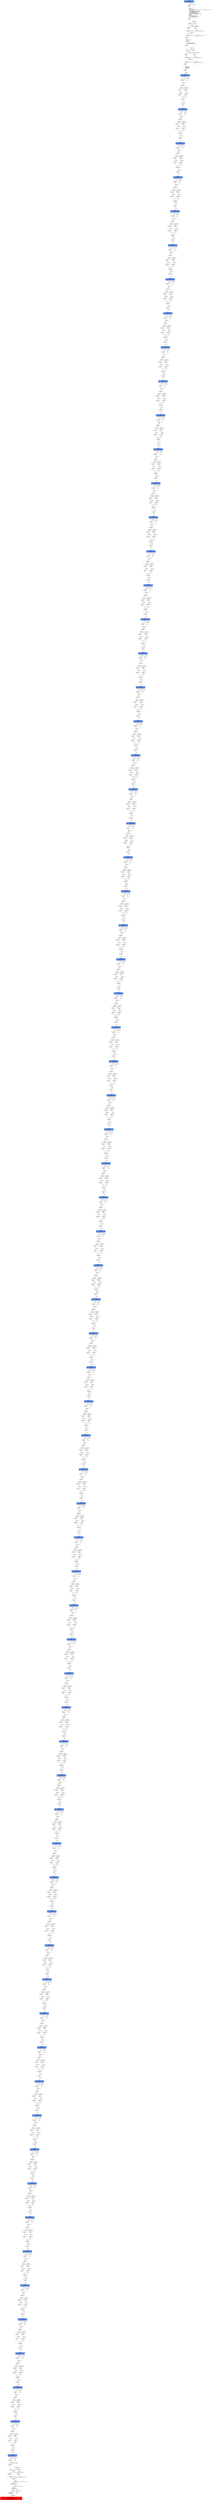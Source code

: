 digraph ARG {
node [style="filled" shape="box" color="white"]
0 [fillcolor="cornflowerblue" label="0 @ N20\nmain entry\nAbstractionState: ABS0: true\n" id="0"]
44 [label="44 @ N61\nmain\n" id="44"]
45 [label="45 @ N24\nmain\n" id="45"]
50 [label="50 @ N26\nmain\n" id="50"]
53 [label="53 @ N28\nmain\n" id="53"]
54 [label="54 @ N29\nmain\n" id="54"]
56 [label="56 @ N35\nmain\n" id="56"]
61 [label="61 @ N38\nmain\n" id="61"]
64 [label="64 @ N39\nmain\n" id="64"]
65 [label="65 @ N40\nmain\n" id="65"]
67 [label="67 @ N43\nmain\n" id="67"]
73849 [fillcolor="cornflowerblue" label="73849 @ N44\nmain\nAbstractionState: ABS4973\n" id="73849"]
73850 [label="73850 @ N45\nmain\n" id="73850"]
73869 [label="73869 @ N48\nmain\n" id="73869"]
73871 [label="73871 @ N50\nmain\n" id="73871"]
73872 [label="73872 @ N52\nmain\n" id="73872"]
73876 [label="73876 @ N49\nmain\n" id="73876"]
73877 [label="73877 @ N54\nmain\n" id="73877"]
73879 [fillcolor="cornflowerblue" label="73879 @ N44\nmain\nAbstractionState: ABS4975\n" id="73879"]
73880 [label="73880 @ N45\nmain\n" id="73880"]
73899 [label="73899 @ N48\nmain\n" id="73899"]
73901 [label="73901 @ N50\nmain\n" id="73901"]
73902 [label="73902 @ N52\nmain\n" id="73902"]
73906 [label="73906 @ N49\nmain\n" id="73906"]
73907 [label="73907 @ N54\nmain\n" id="73907"]
73909 [fillcolor="cornflowerblue" label="73909 @ N44\nmain\nAbstractionState: ABS4977\n" id="73909"]
73910 [label="73910 @ N45\nmain\n" id="73910"]
73929 [label="73929 @ N48\nmain\n" id="73929"]
73931 [label="73931 @ N50\nmain\n" id="73931"]
73932 [label="73932 @ N52\nmain\n" id="73932"]
73936 [label="73936 @ N49\nmain\n" id="73936"]
73937 [label="73937 @ N54\nmain\n" id="73937"]
73939 [fillcolor="cornflowerblue" label="73939 @ N44\nmain\nAbstractionState: ABS4979\n" id="73939"]
73940 [label="73940 @ N45\nmain\n" id="73940"]
73959 [label="73959 @ N48\nmain\n" id="73959"]
73961 [label="73961 @ N50\nmain\n" id="73961"]
73962 [label="73962 @ N52\nmain\n" id="73962"]
73966 [label="73966 @ N49\nmain\n" id="73966"]
73967 [label="73967 @ N54\nmain\n" id="73967"]
73969 [fillcolor="cornflowerblue" label="73969 @ N44\nmain\nAbstractionState: ABS4981\n" id="73969"]
73970 [label="73970 @ N45\nmain\n" id="73970"]
73989 [label="73989 @ N48\nmain\n" id="73989"]
73991 [label="73991 @ N50\nmain\n" id="73991"]
73992 [label="73992 @ N52\nmain\n" id="73992"]
73996 [label="73996 @ N49\nmain\n" id="73996"]
73997 [label="73997 @ N54\nmain\n" id="73997"]
73999 [fillcolor="cornflowerblue" label="73999 @ N44\nmain\nAbstractionState: ABS4983\n" id="73999"]
74000 [label="74000 @ N45\nmain\n" id="74000"]
74019 [label="74019 @ N48\nmain\n" id="74019"]
74021 [label="74021 @ N50\nmain\n" id="74021"]
74022 [label="74022 @ N52\nmain\n" id="74022"]
74026 [label="74026 @ N49\nmain\n" id="74026"]
74027 [label="74027 @ N54\nmain\n" id="74027"]
74029 [fillcolor="cornflowerblue" label="74029 @ N44\nmain\nAbstractionState: ABS4985\n" id="74029"]
74030 [label="74030 @ N45\nmain\n" id="74030"]
74049 [label="74049 @ N48\nmain\n" id="74049"]
74051 [label="74051 @ N50\nmain\n" id="74051"]
74052 [label="74052 @ N52\nmain\n" id="74052"]
74056 [label="74056 @ N49\nmain\n" id="74056"]
74057 [label="74057 @ N54\nmain\n" id="74057"]
74059 [fillcolor="cornflowerblue" label="74059 @ N44\nmain\nAbstractionState: ABS4987\n" id="74059"]
74060 [label="74060 @ N45\nmain\n" id="74060"]
74079 [label="74079 @ N48\nmain\n" id="74079"]
74081 [label="74081 @ N50\nmain\n" id="74081"]
74082 [label="74082 @ N52\nmain\n" id="74082"]
74086 [label="74086 @ N49\nmain\n" id="74086"]
74087 [label="74087 @ N54\nmain\n" id="74087"]
74089 [fillcolor="cornflowerblue" label="74089 @ N44\nmain\nAbstractionState: ABS4989\n" id="74089"]
74090 [label="74090 @ N45\nmain\n" id="74090"]
74109 [label="74109 @ N48\nmain\n" id="74109"]
74111 [label="74111 @ N50\nmain\n" id="74111"]
74112 [label="74112 @ N52\nmain\n" id="74112"]
74116 [label="74116 @ N49\nmain\n" id="74116"]
74117 [label="74117 @ N54\nmain\n" id="74117"]
74119 [fillcolor="cornflowerblue" label="74119 @ N44\nmain\nAbstractionState: ABS4991\n" id="74119"]
74120 [label="74120 @ N45\nmain\n" id="74120"]
74139 [label="74139 @ N48\nmain\n" id="74139"]
74141 [label="74141 @ N50\nmain\n" id="74141"]
74142 [label="74142 @ N52\nmain\n" id="74142"]
74146 [label="74146 @ N49\nmain\n" id="74146"]
74147 [label="74147 @ N54\nmain\n" id="74147"]
74149 [fillcolor="cornflowerblue" label="74149 @ N44\nmain\nAbstractionState: ABS4993\n" id="74149"]
74150 [label="74150 @ N45\nmain\n" id="74150"]
74169 [label="74169 @ N48\nmain\n" id="74169"]
74171 [label="74171 @ N50\nmain\n" id="74171"]
74172 [label="74172 @ N52\nmain\n" id="74172"]
74176 [label="74176 @ N49\nmain\n" id="74176"]
74177 [label="74177 @ N54\nmain\n" id="74177"]
74179 [fillcolor="cornflowerblue" label="74179 @ N44\nmain\nAbstractionState: ABS4995\n" id="74179"]
74180 [label="74180 @ N45\nmain\n" id="74180"]
74199 [label="74199 @ N48\nmain\n" id="74199"]
74201 [label="74201 @ N50\nmain\n" id="74201"]
74202 [label="74202 @ N52\nmain\n" id="74202"]
74206 [label="74206 @ N49\nmain\n" id="74206"]
74207 [label="74207 @ N54\nmain\n" id="74207"]
74209 [fillcolor="cornflowerblue" label="74209 @ N44\nmain\nAbstractionState: ABS4997\n" id="74209"]
74210 [label="74210 @ N45\nmain\n" id="74210"]
74229 [label="74229 @ N48\nmain\n" id="74229"]
74231 [label="74231 @ N50\nmain\n" id="74231"]
74232 [label="74232 @ N52\nmain\n" id="74232"]
74236 [label="74236 @ N49\nmain\n" id="74236"]
74237 [label="74237 @ N54\nmain\n" id="74237"]
74239 [fillcolor="cornflowerblue" label="74239 @ N44\nmain\nAbstractionState: ABS4999\n" id="74239"]
74240 [label="74240 @ N45\nmain\n" id="74240"]
74259 [label="74259 @ N48\nmain\n" id="74259"]
74261 [label="74261 @ N50\nmain\n" id="74261"]
74262 [label="74262 @ N52\nmain\n" id="74262"]
74266 [label="74266 @ N49\nmain\n" id="74266"]
74267 [label="74267 @ N54\nmain\n" id="74267"]
74269 [fillcolor="cornflowerblue" label="74269 @ N44\nmain\nAbstractionState: ABS5001\n" id="74269"]
74270 [label="74270 @ N45\nmain\n" id="74270"]
74289 [label="74289 @ N48\nmain\n" id="74289"]
74291 [label="74291 @ N50\nmain\n" id="74291"]
74292 [label="74292 @ N52\nmain\n" id="74292"]
74296 [label="74296 @ N49\nmain\n" id="74296"]
74297 [label="74297 @ N54\nmain\n" id="74297"]
74299 [fillcolor="cornflowerblue" label="74299 @ N44\nmain\nAbstractionState: ABS5003\n" id="74299"]
74300 [label="74300 @ N45\nmain\n" id="74300"]
74319 [label="74319 @ N48\nmain\n" id="74319"]
74321 [label="74321 @ N50\nmain\n" id="74321"]
74322 [label="74322 @ N52\nmain\n" id="74322"]
74326 [label="74326 @ N49\nmain\n" id="74326"]
74327 [label="74327 @ N54\nmain\n" id="74327"]
74329 [fillcolor="cornflowerblue" label="74329 @ N44\nmain\nAbstractionState: ABS5005\n" id="74329"]
74330 [label="74330 @ N45\nmain\n" id="74330"]
74349 [label="74349 @ N48\nmain\n" id="74349"]
74351 [label="74351 @ N50\nmain\n" id="74351"]
74352 [label="74352 @ N52\nmain\n" id="74352"]
74356 [label="74356 @ N49\nmain\n" id="74356"]
74357 [label="74357 @ N54\nmain\n" id="74357"]
74359 [fillcolor="cornflowerblue" label="74359 @ N44\nmain\nAbstractionState: ABS5007\n" id="74359"]
74360 [label="74360 @ N45\nmain\n" id="74360"]
74379 [label="74379 @ N48\nmain\n" id="74379"]
74381 [label="74381 @ N50\nmain\n" id="74381"]
74382 [label="74382 @ N52\nmain\n" id="74382"]
74386 [label="74386 @ N49\nmain\n" id="74386"]
74387 [label="74387 @ N54\nmain\n" id="74387"]
74389 [fillcolor="cornflowerblue" label="74389 @ N44\nmain\nAbstractionState: ABS5009\n" id="74389"]
74390 [label="74390 @ N45\nmain\n" id="74390"]
74409 [label="74409 @ N48\nmain\n" id="74409"]
74411 [label="74411 @ N50\nmain\n" id="74411"]
74412 [label="74412 @ N52\nmain\n" id="74412"]
74416 [label="74416 @ N49\nmain\n" id="74416"]
74417 [label="74417 @ N54\nmain\n" id="74417"]
74419 [fillcolor="cornflowerblue" label="74419 @ N44\nmain\nAbstractionState: ABS5011\n" id="74419"]
74420 [label="74420 @ N45\nmain\n" id="74420"]
74439 [label="74439 @ N48\nmain\n" id="74439"]
74441 [label="74441 @ N50\nmain\n" id="74441"]
74442 [label="74442 @ N52\nmain\n" id="74442"]
74446 [label="74446 @ N49\nmain\n" id="74446"]
74447 [label="74447 @ N54\nmain\n" id="74447"]
74449 [fillcolor="cornflowerblue" label="74449 @ N44\nmain\nAbstractionState: ABS5013\n" id="74449"]
74450 [label="74450 @ N45\nmain\n" id="74450"]
74469 [label="74469 @ N48\nmain\n" id="74469"]
74471 [label="74471 @ N50\nmain\n" id="74471"]
74472 [label="74472 @ N52\nmain\n" id="74472"]
74476 [label="74476 @ N49\nmain\n" id="74476"]
74477 [label="74477 @ N54\nmain\n" id="74477"]
74479 [fillcolor="cornflowerblue" label="74479 @ N44\nmain\nAbstractionState: ABS5015\n" id="74479"]
74480 [label="74480 @ N45\nmain\n" id="74480"]
74499 [label="74499 @ N48\nmain\n" id="74499"]
74501 [label="74501 @ N50\nmain\n" id="74501"]
74502 [label="74502 @ N52\nmain\n" id="74502"]
74506 [label="74506 @ N49\nmain\n" id="74506"]
74507 [label="74507 @ N54\nmain\n" id="74507"]
74509 [fillcolor="cornflowerblue" label="74509 @ N44\nmain\nAbstractionState: ABS5017\n" id="74509"]
74510 [label="74510 @ N45\nmain\n" id="74510"]
74529 [label="74529 @ N48\nmain\n" id="74529"]
74531 [label="74531 @ N50\nmain\n" id="74531"]
74532 [label="74532 @ N52\nmain\n" id="74532"]
74536 [label="74536 @ N49\nmain\n" id="74536"]
74537 [label="74537 @ N54\nmain\n" id="74537"]
74539 [fillcolor="cornflowerblue" label="74539 @ N44\nmain\nAbstractionState: ABS5019\n" id="74539"]
74540 [label="74540 @ N45\nmain\n" id="74540"]
74559 [label="74559 @ N48\nmain\n" id="74559"]
74561 [label="74561 @ N50\nmain\n" id="74561"]
74562 [label="74562 @ N52\nmain\n" id="74562"]
74566 [label="74566 @ N49\nmain\n" id="74566"]
74567 [label="74567 @ N54\nmain\n" id="74567"]
74569 [fillcolor="cornflowerblue" label="74569 @ N44\nmain\nAbstractionState: ABS5021\n" id="74569"]
74570 [label="74570 @ N45\nmain\n" id="74570"]
74589 [label="74589 @ N48\nmain\n" id="74589"]
74591 [label="74591 @ N50\nmain\n" id="74591"]
74592 [label="74592 @ N52\nmain\n" id="74592"]
74596 [label="74596 @ N49\nmain\n" id="74596"]
74597 [label="74597 @ N54\nmain\n" id="74597"]
74599 [fillcolor="cornflowerblue" label="74599 @ N44\nmain\nAbstractionState: ABS5023\n" id="74599"]
74600 [label="74600 @ N45\nmain\n" id="74600"]
74619 [label="74619 @ N48\nmain\n" id="74619"]
74621 [label="74621 @ N50\nmain\n" id="74621"]
74622 [label="74622 @ N52\nmain\n" id="74622"]
74626 [label="74626 @ N49\nmain\n" id="74626"]
74627 [label="74627 @ N54\nmain\n" id="74627"]
74629 [fillcolor="cornflowerblue" label="74629 @ N44\nmain\nAbstractionState: ABS5025\n" id="74629"]
74630 [label="74630 @ N45\nmain\n" id="74630"]
74649 [label="74649 @ N48\nmain\n" id="74649"]
74651 [label="74651 @ N50\nmain\n" id="74651"]
74652 [label="74652 @ N52\nmain\n" id="74652"]
74656 [label="74656 @ N49\nmain\n" id="74656"]
74657 [label="74657 @ N54\nmain\n" id="74657"]
74659 [fillcolor="cornflowerblue" label="74659 @ N44\nmain\nAbstractionState: ABS5027\n" id="74659"]
74660 [label="74660 @ N45\nmain\n" id="74660"]
74679 [label="74679 @ N48\nmain\n" id="74679"]
74681 [label="74681 @ N50\nmain\n" id="74681"]
74682 [label="74682 @ N52\nmain\n" id="74682"]
74686 [label="74686 @ N49\nmain\n" id="74686"]
74687 [label="74687 @ N54\nmain\n" id="74687"]
74689 [fillcolor="cornflowerblue" label="74689 @ N44\nmain\nAbstractionState: ABS5029\n" id="74689"]
74690 [label="74690 @ N45\nmain\n" id="74690"]
74709 [label="74709 @ N48\nmain\n" id="74709"]
74711 [label="74711 @ N50\nmain\n" id="74711"]
74712 [label="74712 @ N52\nmain\n" id="74712"]
74716 [label="74716 @ N49\nmain\n" id="74716"]
74717 [label="74717 @ N54\nmain\n" id="74717"]
74719 [fillcolor="cornflowerblue" label="74719 @ N44\nmain\nAbstractionState: ABS5031\n" id="74719"]
74720 [label="74720 @ N45\nmain\n" id="74720"]
74739 [label="74739 @ N48\nmain\n" id="74739"]
74741 [label="74741 @ N50\nmain\n" id="74741"]
74742 [label="74742 @ N52\nmain\n" id="74742"]
74746 [label="74746 @ N49\nmain\n" id="74746"]
74747 [label="74747 @ N54\nmain\n" id="74747"]
74749 [fillcolor="cornflowerblue" label="74749 @ N44\nmain\nAbstractionState: ABS5033\n" id="74749"]
74750 [label="74750 @ N45\nmain\n" id="74750"]
74769 [label="74769 @ N48\nmain\n" id="74769"]
74771 [label="74771 @ N50\nmain\n" id="74771"]
74772 [label="74772 @ N52\nmain\n" id="74772"]
74776 [label="74776 @ N49\nmain\n" id="74776"]
74777 [label="74777 @ N54\nmain\n" id="74777"]
74779 [fillcolor="cornflowerblue" label="74779 @ N44\nmain\nAbstractionState: ABS5035\n" id="74779"]
74780 [label="74780 @ N45\nmain\n" id="74780"]
74799 [label="74799 @ N48\nmain\n" id="74799"]
74801 [label="74801 @ N50\nmain\n" id="74801"]
74802 [label="74802 @ N52\nmain\n" id="74802"]
74806 [label="74806 @ N49\nmain\n" id="74806"]
74807 [label="74807 @ N54\nmain\n" id="74807"]
74809 [fillcolor="cornflowerblue" label="74809 @ N44\nmain\nAbstractionState: ABS5037\n" id="74809"]
74810 [label="74810 @ N45\nmain\n" id="74810"]
74829 [label="74829 @ N48\nmain\n" id="74829"]
74831 [label="74831 @ N50\nmain\n" id="74831"]
74832 [label="74832 @ N52\nmain\n" id="74832"]
74836 [label="74836 @ N49\nmain\n" id="74836"]
74837 [label="74837 @ N54\nmain\n" id="74837"]
74839 [fillcolor="cornflowerblue" label="74839 @ N44\nmain\nAbstractionState: ABS5039\n" id="74839"]
74840 [label="74840 @ N45\nmain\n" id="74840"]
74859 [label="74859 @ N48\nmain\n" id="74859"]
74861 [label="74861 @ N50\nmain\n" id="74861"]
74862 [label="74862 @ N52\nmain\n" id="74862"]
74866 [label="74866 @ N49\nmain\n" id="74866"]
74867 [label="74867 @ N54\nmain\n" id="74867"]
74869 [fillcolor="cornflowerblue" label="74869 @ N44\nmain\nAbstractionState: ABS5041\n" id="74869"]
74870 [label="74870 @ N45\nmain\n" id="74870"]
74889 [label="74889 @ N48\nmain\n" id="74889"]
74891 [label="74891 @ N50\nmain\n" id="74891"]
74892 [label="74892 @ N52\nmain\n" id="74892"]
74896 [label="74896 @ N49\nmain\n" id="74896"]
74897 [label="74897 @ N54\nmain\n" id="74897"]
74899 [fillcolor="cornflowerblue" label="74899 @ N44\nmain\nAbstractionState: ABS5043\n" id="74899"]
74900 [label="74900 @ N45\nmain\n" id="74900"]
74919 [label="74919 @ N48\nmain\n" id="74919"]
74921 [label="74921 @ N50\nmain\n" id="74921"]
74922 [label="74922 @ N52\nmain\n" id="74922"]
74926 [label="74926 @ N49\nmain\n" id="74926"]
74927 [label="74927 @ N54\nmain\n" id="74927"]
74929 [fillcolor="cornflowerblue" label="74929 @ N44\nmain\nAbstractionState: ABS5045\n" id="74929"]
74930 [label="74930 @ N45\nmain\n" id="74930"]
74949 [label="74949 @ N48\nmain\n" id="74949"]
74951 [label="74951 @ N50\nmain\n" id="74951"]
74952 [label="74952 @ N52\nmain\n" id="74952"]
74956 [label="74956 @ N49\nmain\n" id="74956"]
74957 [label="74957 @ N54\nmain\n" id="74957"]
74959 [fillcolor="cornflowerblue" label="74959 @ N44\nmain\nAbstractionState: ABS5047\n" id="74959"]
74960 [label="74960 @ N45\nmain\n" id="74960"]
74979 [label="74979 @ N48\nmain\n" id="74979"]
74981 [label="74981 @ N50\nmain\n" id="74981"]
74982 [label="74982 @ N52\nmain\n" id="74982"]
74986 [label="74986 @ N49\nmain\n" id="74986"]
74987 [label="74987 @ N54\nmain\n" id="74987"]
74989 [fillcolor="cornflowerblue" label="74989 @ N44\nmain\nAbstractionState: ABS5049\n" id="74989"]
74990 [label="74990 @ N45\nmain\n" id="74990"]
75009 [label="75009 @ N48\nmain\n" id="75009"]
75011 [label="75011 @ N50\nmain\n" id="75011"]
75012 [label="75012 @ N52\nmain\n" id="75012"]
75016 [label="75016 @ N49\nmain\n" id="75016"]
75017 [label="75017 @ N54\nmain\n" id="75017"]
75019 [fillcolor="cornflowerblue" label="75019 @ N44\nmain\nAbstractionState: ABS5051\n" id="75019"]
75020 [label="75020 @ N45\nmain\n" id="75020"]
75039 [label="75039 @ N48\nmain\n" id="75039"]
75041 [label="75041 @ N50\nmain\n" id="75041"]
75042 [label="75042 @ N52\nmain\n" id="75042"]
75046 [label="75046 @ N49\nmain\n" id="75046"]
75047 [label="75047 @ N54\nmain\n" id="75047"]
75049 [fillcolor="cornflowerblue" label="75049 @ N44\nmain\nAbstractionState: ABS5053\n" id="75049"]
75050 [label="75050 @ N45\nmain\n" id="75050"]
75069 [label="75069 @ N48\nmain\n" id="75069"]
75071 [label="75071 @ N50\nmain\n" id="75071"]
75072 [label="75072 @ N52\nmain\n" id="75072"]
75076 [label="75076 @ N49\nmain\n" id="75076"]
75077 [label="75077 @ N54\nmain\n" id="75077"]
75079 [fillcolor="cornflowerblue" label="75079 @ N44\nmain\nAbstractionState: ABS5055\n" id="75079"]
75080 [label="75080 @ N45\nmain\n" id="75080"]
75099 [label="75099 @ N48\nmain\n" id="75099"]
75101 [label="75101 @ N50\nmain\n" id="75101"]
75102 [label="75102 @ N52\nmain\n" id="75102"]
75106 [label="75106 @ N49\nmain\n" id="75106"]
75107 [label="75107 @ N54\nmain\n" id="75107"]
75109 [fillcolor="cornflowerblue" label="75109 @ N44\nmain\nAbstractionState: ABS5057\n" id="75109"]
75110 [label="75110 @ N45\nmain\n" id="75110"]
75129 [label="75129 @ N48\nmain\n" id="75129"]
75131 [label="75131 @ N50\nmain\n" id="75131"]
75132 [label="75132 @ N52\nmain\n" id="75132"]
75136 [label="75136 @ N49\nmain\n" id="75136"]
75137 [label="75137 @ N54\nmain\n" id="75137"]
75139 [fillcolor="cornflowerblue" label="75139 @ N44\nmain\nAbstractionState: ABS5059\n" id="75139"]
75140 [label="75140 @ N45\nmain\n" id="75140"]
75159 [label="75159 @ N48\nmain\n" id="75159"]
75161 [label="75161 @ N50\nmain\n" id="75161"]
75162 [label="75162 @ N52\nmain\n" id="75162"]
75166 [label="75166 @ N49\nmain\n" id="75166"]
75167 [label="75167 @ N54\nmain\n" id="75167"]
75169 [fillcolor="cornflowerblue" label="75169 @ N44\nmain\nAbstractionState: ABS5061\n" id="75169"]
75170 [label="75170 @ N45\nmain\n" id="75170"]
75189 [label="75189 @ N48\nmain\n" id="75189"]
75191 [label="75191 @ N50\nmain\n" id="75191"]
75192 [label="75192 @ N52\nmain\n" id="75192"]
75196 [label="75196 @ N49\nmain\n" id="75196"]
75197 [label="75197 @ N54\nmain\n" id="75197"]
75199 [fillcolor="cornflowerblue" label="75199 @ N44\nmain\nAbstractionState: ABS5063\n" id="75199"]
75200 [label="75200 @ N45\nmain\n" id="75200"]
75219 [label="75219 @ N48\nmain\n" id="75219"]
75221 [label="75221 @ N50\nmain\n" id="75221"]
75222 [label="75222 @ N52\nmain\n" id="75222"]
75226 [label="75226 @ N49\nmain\n" id="75226"]
75227 [label="75227 @ N54\nmain\n" id="75227"]
75229 [fillcolor="cornflowerblue" label="75229 @ N44\nmain\nAbstractionState: ABS5065\n" id="75229"]
75230 [label="75230 @ N45\nmain\n" id="75230"]
75249 [label="75249 @ N48\nmain\n" id="75249"]
75251 [label="75251 @ N50\nmain\n" id="75251"]
75252 [label="75252 @ N52\nmain\n" id="75252"]
75256 [label="75256 @ N49\nmain\n" id="75256"]
75257 [label="75257 @ N54\nmain\n" id="75257"]
75259 [fillcolor="cornflowerblue" label="75259 @ N44\nmain\nAbstractionState: ABS5067\n" id="75259"]
75260 [label="75260 @ N45\nmain\n" id="75260"]
75279 [label="75279 @ N48\nmain\n" id="75279"]
75281 [label="75281 @ N50\nmain\n" id="75281"]
75282 [label="75282 @ N52\nmain\n" id="75282"]
75286 [label="75286 @ N49\nmain\n" id="75286"]
75287 [label="75287 @ N54\nmain\n" id="75287"]
75289 [fillcolor="cornflowerblue" label="75289 @ N44\nmain\nAbstractionState: ABS5069\n" id="75289"]
75290 [label="75290 @ N45\nmain\n" id="75290"]
75309 [label="75309 @ N48\nmain\n" id="75309"]
75311 [label="75311 @ N50\nmain\n" id="75311"]
75312 [label="75312 @ N52\nmain\n" id="75312"]
75316 [label="75316 @ N49\nmain\n" id="75316"]
75317 [label="75317 @ N54\nmain\n" id="75317"]
75319 [fillcolor="cornflowerblue" label="75319 @ N44\nmain\nAbstractionState: ABS5071\n" id="75319"]
75320 [label="75320 @ N45\nmain\n" id="75320"]
75339 [label="75339 @ N48\nmain\n" id="75339"]
75341 [label="75341 @ N50\nmain\n" id="75341"]
75342 [label="75342 @ N52\nmain\n" id="75342"]
75346 [label="75346 @ N49\nmain\n" id="75346"]
75347 [label="75347 @ N54\nmain\n" id="75347"]
75349 [fillcolor="cornflowerblue" label="75349 @ N44\nmain\nAbstractionState: ABS5073\n" id="75349"]
75350 [label="75350 @ N45\nmain\n" id="75350"]
75369 [label="75369 @ N48\nmain\n" id="75369"]
75371 [label="75371 @ N50\nmain\n" id="75371"]
75372 [label="75372 @ N52\nmain\n" id="75372"]
75376 [label="75376 @ N49\nmain\n" id="75376"]
75377 [label="75377 @ N54\nmain\n" id="75377"]
75379 [fillcolor="cornflowerblue" label="75379 @ N44\nmain\nAbstractionState: ABS5075\n" id="75379"]
75380 [label="75380 @ N45\nmain\n" id="75380"]
75399 [label="75399 @ N48\nmain\n" id="75399"]
75401 [label="75401 @ N50\nmain\n" id="75401"]
75402 [label="75402 @ N52\nmain\n" id="75402"]
75406 [label="75406 @ N49\nmain\n" id="75406"]
75407 [label="75407 @ N54\nmain\n" id="75407"]
75409 [fillcolor="cornflowerblue" label="75409 @ N44\nmain\nAbstractionState: ABS5077\n" id="75409"]
75410 [label="75410 @ N45\nmain\n" id="75410"]
75429 [label="75429 @ N48\nmain\n" id="75429"]
75431 [label="75431 @ N50\nmain\n" id="75431"]
75432 [label="75432 @ N52\nmain\n" id="75432"]
75436 [label="75436 @ N49\nmain\n" id="75436"]
75437 [label="75437 @ N54\nmain\n" id="75437"]
75439 [fillcolor="cornflowerblue" label="75439 @ N44\nmain\nAbstractionState: ABS5079\n" id="75439"]
75440 [label="75440 @ N45\nmain\n" id="75440"]
75459 [label="75459 @ N48\nmain\n" id="75459"]
75461 [label="75461 @ N50\nmain\n" id="75461"]
75462 [label="75462 @ N52\nmain\n" id="75462"]
75466 [label="75466 @ N49\nmain\n" id="75466"]
75467 [label="75467 @ N54\nmain\n" id="75467"]
75469 [fillcolor="cornflowerblue" label="75469 @ N44\nmain\nAbstractionState: ABS5081\n" id="75469"]
75470 [label="75470 @ N45\nmain\n" id="75470"]
75489 [label="75489 @ N48\nmain\n" id="75489"]
75491 [label="75491 @ N50\nmain\n" id="75491"]
75492 [label="75492 @ N52\nmain\n" id="75492"]
75496 [label="75496 @ N49\nmain\n" id="75496"]
75497 [label="75497 @ N54\nmain\n" id="75497"]
75499 [fillcolor="cornflowerblue" label="75499 @ N44\nmain\nAbstractionState: ABS5083\n" id="75499"]
75500 [label="75500 @ N45\nmain\n" id="75500"]
75519 [label="75519 @ N48\nmain\n" id="75519"]
75521 [label="75521 @ N50\nmain\n" id="75521"]
75522 [label="75522 @ N52\nmain\n" id="75522"]
75526 [label="75526 @ N49\nmain\n" id="75526"]
75527 [label="75527 @ N54\nmain\n" id="75527"]
75529 [fillcolor="cornflowerblue" label="75529 @ N44\nmain\nAbstractionState: ABS5085\n" id="75529"]
75530 [label="75530 @ N45\nmain\n" id="75530"]
75549 [label="75549 @ N48\nmain\n" id="75549"]
75551 [label="75551 @ N50\nmain\n" id="75551"]
75552 [label="75552 @ N52\nmain\n" id="75552"]
75556 [label="75556 @ N49\nmain\n" id="75556"]
75557 [label="75557 @ N54\nmain\n" id="75557"]
75559 [fillcolor="cornflowerblue" label="75559 @ N44\nmain\nAbstractionState: ABS5087\n" id="75559"]
75560 [label="75560 @ N45\nmain\n" id="75560"]
75579 [label="75579 @ N48\nmain\n" id="75579"]
75581 [label="75581 @ N50\nmain\n" id="75581"]
75582 [label="75582 @ N52\nmain\n" id="75582"]
75586 [label="75586 @ N49\nmain\n" id="75586"]
75587 [label="75587 @ N54\nmain\n" id="75587"]
75589 [fillcolor="cornflowerblue" label="75589 @ N44\nmain\nAbstractionState: ABS5089\n" id="75589"]
75590 [label="75590 @ N45\nmain\n" id="75590"]
75609 [label="75609 @ N48\nmain\n" id="75609"]
75611 [label="75611 @ N50\nmain\n" id="75611"]
75612 [label="75612 @ N52\nmain\n" id="75612"]
75616 [label="75616 @ N49\nmain\n" id="75616"]
75617 [label="75617 @ N54\nmain\n" id="75617"]
75619 [fillcolor="cornflowerblue" label="75619 @ N44\nmain\nAbstractionState: ABS5091\n" id="75619"]
75620 [label="75620 @ N45\nmain\n" id="75620"]
75639 [label="75639 @ N48\nmain\n" id="75639"]
75641 [label="75641 @ N50\nmain\n" id="75641"]
75642 [label="75642 @ N52\nmain\n" id="75642"]
75646 [label="75646 @ N49\nmain\n" id="75646"]
75647 [label="75647 @ N54\nmain\n" id="75647"]
75649 [fillcolor="cornflowerblue" label="75649 @ N44\nmain\nAbstractionState: ABS5093\n" id="75649"]
75650 [label="75650 @ N45\nmain\n" id="75650"]
75669 [label="75669 @ N48\nmain\n" id="75669"]
75671 [label="75671 @ N50\nmain\n" id="75671"]
75672 [label="75672 @ N52\nmain\n" id="75672"]
75676 [label="75676 @ N49\nmain\n" id="75676"]
75677 [label="75677 @ N54\nmain\n" id="75677"]
75679 [fillcolor="cornflowerblue" label="75679 @ N44\nmain\nAbstractionState: ABS5095\n" id="75679"]
75680 [label="75680 @ N45\nmain\n" id="75680"]
75699 [label="75699 @ N48\nmain\n" id="75699"]
75701 [label="75701 @ N50\nmain\n" id="75701"]
75702 [label="75702 @ N52\nmain\n" id="75702"]
75706 [label="75706 @ N49\nmain\n" id="75706"]
75707 [label="75707 @ N54\nmain\n" id="75707"]
75709 [fillcolor="cornflowerblue" label="75709 @ N44\nmain\nAbstractionState: ABS5097\n" id="75709"]
75710 [label="75710 @ N45\nmain\n" id="75710"]
75729 [label="75729 @ N48\nmain\n" id="75729"]
75731 [label="75731 @ N50\nmain\n" id="75731"]
75732 [label="75732 @ N52\nmain\n" id="75732"]
75736 [label="75736 @ N49\nmain\n" id="75736"]
75737 [label="75737 @ N54\nmain\n" id="75737"]
75739 [fillcolor="cornflowerblue" label="75739 @ N44\nmain\nAbstractionState: ABS5099\n" id="75739"]
75740 [label="75740 @ N45\nmain\n" id="75740"]
75759 [label="75759 @ N48\nmain\n" id="75759"]
75761 [label="75761 @ N50\nmain\n" id="75761"]
75762 [label="75762 @ N52\nmain\n" id="75762"]
75766 [label="75766 @ N49\nmain\n" id="75766"]
75767 [label="75767 @ N54\nmain\n" id="75767"]
75769 [fillcolor="cornflowerblue" label="75769 @ N44\nmain\nAbstractionState: ABS5101\n" id="75769"]
75770 [label="75770 @ N45\nmain\n" id="75770"]
75789 [label="75789 @ N48\nmain\n" id="75789"]
75791 [label="75791 @ N50\nmain\n" id="75791"]
75792 [label="75792 @ N52\nmain\n" id="75792"]
75796 [label="75796 @ N49\nmain\n" id="75796"]
75797 [label="75797 @ N54\nmain\n" id="75797"]
75799 [fillcolor="cornflowerblue" label="75799 @ N44\nmain\nAbstractionState: ABS5103\n" id="75799"]
75800 [label="75800 @ N45\nmain\n" id="75800"]
75819 [label="75819 @ N48\nmain\n" id="75819"]
75821 [label="75821 @ N50\nmain\n" id="75821"]
75822 [label="75822 @ N52\nmain\n" id="75822"]
75826 [label="75826 @ N49\nmain\n" id="75826"]
75827 [label="75827 @ N54\nmain\n" id="75827"]
75829 [fillcolor="cornflowerblue" label="75829 @ N44\nmain\nAbstractionState: ABS5105\n" id="75829"]
75830 [label="75830 @ N45\nmain\n" id="75830"]
75849 [label="75849 @ N48\nmain\n" id="75849"]
75851 [label="75851 @ N50\nmain\n" id="75851"]
75852 [label="75852 @ N52\nmain\n" id="75852"]
75856 [label="75856 @ N49\nmain\n" id="75856"]
75857 [label="75857 @ N54\nmain\n" id="75857"]
75859 [fillcolor="cornflowerblue" label="75859 @ N44\nmain\nAbstractionState: ABS5107\n" id="75859"]
75860 [label="75860 @ N45\nmain\n" id="75860"]
75879 [label="75879 @ N48\nmain\n" id="75879"]
75881 [label="75881 @ N50\nmain\n" id="75881"]
75882 [label="75882 @ N52\nmain\n" id="75882"]
75886 [label="75886 @ N49\nmain\n" id="75886"]
75887 [label="75887 @ N54\nmain\n" id="75887"]
75889 [fillcolor="cornflowerblue" label="75889 @ N44\nmain\nAbstractionState: ABS5109\n" id="75889"]
75890 [label="75890 @ N45\nmain\n" id="75890"]
75909 [label="75909 @ N48\nmain\n" id="75909"]
75911 [label="75911 @ N50\nmain\n" id="75911"]
75912 [label="75912 @ N52\nmain\n" id="75912"]
75916 [label="75916 @ N49\nmain\n" id="75916"]
75917 [label="75917 @ N54\nmain\n" id="75917"]
75919 [fillcolor="cornflowerblue" label="75919 @ N44\nmain\nAbstractionState: ABS5111\n" id="75919"]
75920 [label="75920 @ N45\nmain\n" id="75920"]
75939 [label="75939 @ N48\nmain\n" id="75939"]
75941 [label="75941 @ N50\nmain\n" id="75941"]
75942 [label="75942 @ N52\nmain\n" id="75942"]
75946 [label="75946 @ N49\nmain\n" id="75946"]
75947 [label="75947 @ N54\nmain\n" id="75947"]
75949 [fillcolor="cornflowerblue" label="75949 @ N44\nmain\nAbstractionState: ABS5113\n" id="75949"]
75951 [label="75951 @ N46\nmain\n" id="75951"]
75952 [label="75952 @ N55\nmain\n" id="75952"]
75957 [label="75957 @ N58\nmain\n" id="75957"]
75960 [label="75960 @ N59\nmain\n" id="75960"]
75961 [label="75961 @ N11\n__VERIFIER_assert entry\n" id="75961"]
75962 [label="75962 @ N12\n__VERIFIER_assert\n" id="75962"]
75963 [label="75963 @ N14\n__VERIFIER_assert\n" id="75963"]
75966 [fillcolor="red" label="75966 @ N15\n__VERIFIER_assert\nAbstractionState: ABS5114\n AutomatonState: ErrorLabelAutomaton: _predefinedState_ERROR\n" id="75966"]
75953 [label="75953 @ N56\nmain\n" id="75953"]
75955 [label="75955 @ N57\nmain\n" id="75955"]
75940 [label="75940 @ N51\nmain\n" id="75940"]
75944 [label="75944 @ N53\nmain\n" id="75944"]
75910 [label="75910 @ N51\nmain\n" id="75910"]
75914 [label="75914 @ N53\nmain\n" id="75914"]
75880 [label="75880 @ N51\nmain\n" id="75880"]
75884 [label="75884 @ N53\nmain\n" id="75884"]
75850 [label="75850 @ N51\nmain\n" id="75850"]
75854 [label="75854 @ N53\nmain\n" id="75854"]
75820 [label="75820 @ N51\nmain\n" id="75820"]
75824 [label="75824 @ N53\nmain\n" id="75824"]
75790 [label="75790 @ N51\nmain\n" id="75790"]
75794 [label="75794 @ N53\nmain\n" id="75794"]
75760 [label="75760 @ N51\nmain\n" id="75760"]
75764 [label="75764 @ N53\nmain\n" id="75764"]
75730 [label="75730 @ N51\nmain\n" id="75730"]
75734 [label="75734 @ N53\nmain\n" id="75734"]
75700 [label="75700 @ N51\nmain\n" id="75700"]
75704 [label="75704 @ N53\nmain\n" id="75704"]
75670 [label="75670 @ N51\nmain\n" id="75670"]
75674 [label="75674 @ N53\nmain\n" id="75674"]
75640 [label="75640 @ N51\nmain\n" id="75640"]
75644 [label="75644 @ N53\nmain\n" id="75644"]
75610 [label="75610 @ N51\nmain\n" id="75610"]
75614 [label="75614 @ N53\nmain\n" id="75614"]
75580 [label="75580 @ N51\nmain\n" id="75580"]
75584 [label="75584 @ N53\nmain\n" id="75584"]
75550 [label="75550 @ N51\nmain\n" id="75550"]
75554 [label="75554 @ N53\nmain\n" id="75554"]
75520 [label="75520 @ N51\nmain\n" id="75520"]
75524 [label="75524 @ N53\nmain\n" id="75524"]
75490 [label="75490 @ N51\nmain\n" id="75490"]
75494 [label="75494 @ N53\nmain\n" id="75494"]
75460 [label="75460 @ N51\nmain\n" id="75460"]
75464 [label="75464 @ N53\nmain\n" id="75464"]
75430 [label="75430 @ N51\nmain\n" id="75430"]
75434 [label="75434 @ N53\nmain\n" id="75434"]
75400 [label="75400 @ N51\nmain\n" id="75400"]
75404 [label="75404 @ N53\nmain\n" id="75404"]
75370 [label="75370 @ N51\nmain\n" id="75370"]
75374 [label="75374 @ N53\nmain\n" id="75374"]
75340 [label="75340 @ N51\nmain\n" id="75340"]
75344 [label="75344 @ N53\nmain\n" id="75344"]
75310 [label="75310 @ N51\nmain\n" id="75310"]
75314 [label="75314 @ N53\nmain\n" id="75314"]
75280 [label="75280 @ N51\nmain\n" id="75280"]
75284 [label="75284 @ N53\nmain\n" id="75284"]
75250 [label="75250 @ N51\nmain\n" id="75250"]
75254 [label="75254 @ N53\nmain\n" id="75254"]
75220 [label="75220 @ N51\nmain\n" id="75220"]
75224 [label="75224 @ N53\nmain\n" id="75224"]
75190 [label="75190 @ N51\nmain\n" id="75190"]
75194 [label="75194 @ N53\nmain\n" id="75194"]
75160 [label="75160 @ N51\nmain\n" id="75160"]
75164 [label="75164 @ N53\nmain\n" id="75164"]
75130 [label="75130 @ N51\nmain\n" id="75130"]
75134 [label="75134 @ N53\nmain\n" id="75134"]
75100 [label="75100 @ N51\nmain\n" id="75100"]
75104 [label="75104 @ N53\nmain\n" id="75104"]
75070 [label="75070 @ N51\nmain\n" id="75070"]
75074 [label="75074 @ N53\nmain\n" id="75074"]
75040 [label="75040 @ N51\nmain\n" id="75040"]
75044 [label="75044 @ N53\nmain\n" id="75044"]
75010 [label="75010 @ N51\nmain\n" id="75010"]
75014 [label="75014 @ N53\nmain\n" id="75014"]
74980 [label="74980 @ N51\nmain\n" id="74980"]
74984 [label="74984 @ N53\nmain\n" id="74984"]
74950 [label="74950 @ N51\nmain\n" id="74950"]
74954 [label="74954 @ N53\nmain\n" id="74954"]
74920 [label="74920 @ N51\nmain\n" id="74920"]
74924 [label="74924 @ N53\nmain\n" id="74924"]
74890 [label="74890 @ N51\nmain\n" id="74890"]
74894 [label="74894 @ N53\nmain\n" id="74894"]
74860 [label="74860 @ N51\nmain\n" id="74860"]
74864 [label="74864 @ N53\nmain\n" id="74864"]
74830 [label="74830 @ N51\nmain\n" id="74830"]
74834 [label="74834 @ N53\nmain\n" id="74834"]
74800 [label="74800 @ N51\nmain\n" id="74800"]
74804 [label="74804 @ N53\nmain\n" id="74804"]
74770 [label="74770 @ N51\nmain\n" id="74770"]
74774 [label="74774 @ N53\nmain\n" id="74774"]
74740 [label="74740 @ N51\nmain\n" id="74740"]
74744 [label="74744 @ N53\nmain\n" id="74744"]
74710 [label="74710 @ N51\nmain\n" id="74710"]
74714 [label="74714 @ N53\nmain\n" id="74714"]
74680 [label="74680 @ N51\nmain\n" id="74680"]
74684 [label="74684 @ N53\nmain\n" id="74684"]
74650 [label="74650 @ N51\nmain\n" id="74650"]
74654 [label="74654 @ N53\nmain\n" id="74654"]
74620 [label="74620 @ N51\nmain\n" id="74620"]
74624 [label="74624 @ N53\nmain\n" id="74624"]
74590 [label="74590 @ N51\nmain\n" id="74590"]
74594 [label="74594 @ N53\nmain\n" id="74594"]
74560 [label="74560 @ N51\nmain\n" id="74560"]
74564 [label="74564 @ N53\nmain\n" id="74564"]
74530 [label="74530 @ N51\nmain\n" id="74530"]
74534 [label="74534 @ N53\nmain\n" id="74534"]
74500 [label="74500 @ N51\nmain\n" id="74500"]
74504 [label="74504 @ N53\nmain\n" id="74504"]
74470 [label="74470 @ N51\nmain\n" id="74470"]
74474 [label="74474 @ N53\nmain\n" id="74474"]
74440 [label="74440 @ N51\nmain\n" id="74440"]
74444 [label="74444 @ N53\nmain\n" id="74444"]
74410 [label="74410 @ N51\nmain\n" id="74410"]
74414 [label="74414 @ N53\nmain\n" id="74414"]
74380 [label="74380 @ N51\nmain\n" id="74380"]
74384 [label="74384 @ N53\nmain\n" id="74384"]
74350 [label="74350 @ N51\nmain\n" id="74350"]
74354 [label="74354 @ N53\nmain\n" id="74354"]
74320 [label="74320 @ N51\nmain\n" id="74320"]
74324 [label="74324 @ N53\nmain\n" id="74324"]
74290 [label="74290 @ N51\nmain\n" id="74290"]
74294 [label="74294 @ N53\nmain\n" id="74294"]
74260 [label="74260 @ N51\nmain\n" id="74260"]
74264 [label="74264 @ N53\nmain\n" id="74264"]
74230 [label="74230 @ N51\nmain\n" id="74230"]
74234 [label="74234 @ N53\nmain\n" id="74234"]
74200 [label="74200 @ N51\nmain\n" id="74200"]
74204 [label="74204 @ N53\nmain\n" id="74204"]
74170 [label="74170 @ N51\nmain\n" id="74170"]
74174 [label="74174 @ N53\nmain\n" id="74174"]
74140 [label="74140 @ N51\nmain\n" id="74140"]
74144 [label="74144 @ N53\nmain\n" id="74144"]
74110 [label="74110 @ N51\nmain\n" id="74110"]
74114 [label="74114 @ N53\nmain\n" id="74114"]
74080 [label="74080 @ N51\nmain\n" id="74080"]
74084 [label="74084 @ N53\nmain\n" id="74084"]
74050 [label="74050 @ N51\nmain\n" id="74050"]
74054 [label="74054 @ N53\nmain\n" id="74054"]
74020 [label="74020 @ N51\nmain\n" id="74020"]
74024 [label="74024 @ N53\nmain\n" id="74024"]
73990 [label="73990 @ N51\nmain\n" id="73990"]
73994 [label="73994 @ N53\nmain\n" id="73994"]
73960 [label="73960 @ N51\nmain\n" id="73960"]
73964 [label="73964 @ N53\nmain\n" id="73964"]
73930 [label="73930 @ N51\nmain\n" id="73930"]
73934 [label="73934 @ N53\nmain\n" id="73934"]
73900 [label="73900 @ N51\nmain\n" id="73900"]
73904 [label="73904 @ N53\nmain\n" id="73904"]
73870 [label="73870 @ N51\nmain\n" id="73870"]
73874 [label="73874 @ N53\nmain\n" id="73874"]
57 [label="57 @ N36\nmain\n" id="57"]
59 [label="59 @ N37\nmain\n" id="59"]
47 [label="47 @ N25\nmain\n" id="47"]
49 [label="49 @ N27\nmain\n" id="49"]
0 -> 44 [color="red" label="Line 0: \lINIT GLOBAL VARS\l" id="0 -> 44"]
44 -> 45 [color="red" label="Lines 7 - 26: \lvoid abort();\lvoid __assert_fail(const char *, const char *, unsigned int, const char *);\lvoid reach_error();\lvoid assume_abort_if_not(int cond);\lvoid __VERIFIER_assert(int cond);\lvoid __VERIFIER_assume(int);\lint __VERIFIER_nondet_int();\lunsigned int __VERIFIER_nondet_uint();\lint main();\lFunction start dummy edge\lint flag;\lflag = __VERIFIER_nondet_int();\lint __CPAchecker_TMP_0;\l" id="44 -> 45"]
45 -> 47 [color="red" label="Line 26: \l[!(flag == 0)]\l" id="45 -> 47"]
45 -> 50 [label="Line 26: \l[flag == 0]\l" id="45 -> 50"]
50 -> 53 [label="Line 0: \l__CPAchecker_TMP_0 = 1;\l" id="50 -> 53"]
53 -> 54 [color="red" label="Line 26: \l[__CPAchecker_TMP_0 != 0]\l" id="53 -> 54"]
53 -> 55 [label="Line 26: \l[!(__CPAchecker_TMP_0 != 0)]\l" id="53 -> 55"]
54 -> 56 [color="red" label="Lines 27 - 31: \lint i = 0;\lint x = 0;\lint y = 0;\lint n;\ln = __VERIFIER_nondet_int();\lint __CPAchecker_TMP_1;\l" id="54 -> 56"]
56 -> 57 [label="Line 31: \l[n >= 1000]\l" id="56 -> 57"]
56 -> 61 [color="red" label="Line 31: \l[!(n >= 1000)]\l" id="56 -> 61"]
61 -> 64 [color="red" label="Line 0: \l__CPAchecker_TMP_1 = 0;\l" id="61 -> 64"]
64 -> 65 [color="red" label="Line 31: \l[__CPAchecker_TMP_1 != 0]\l" id="64 -> 65"]
64 -> 66 [label="Line 31: \l[!(__CPAchecker_TMP_1 != 0)]\l" id="64 -> 66"]
65 -> 67 [color="red" label="Lines 33 - 33: \lunsigned int a;\lunsigned int b;\lunsigned int r;\l" id="65 -> 67"]
67 -> 73849 [color="red" label="Line 35: \lwhile\l" id="67 -> 73849"]
73849 -> 73850 [color="red" label="Line 35: \l[i < n]\l" id="73849 -> 73850"]
73849 -> 73851 [label="Line 35: \l[!(i < n)]\l" id="73849 -> 73851"]
73850 -> 73869 [color="red" label="Lines 36 - 37: \lx = x;\ly = y;\l" id="73850 -> 73869"]
73869 -> 73870 [label="Line 38: \l[flag == 0]\l" id="73869 -> 73870"]
73869 -> 73871 [color="red" label="Line 38: \l[!(flag == 0)]\l" id="73869 -> 73871"]
73871 -> 73872 [color="red" label="Line 39: \lx = x + 3;\l" id="73871 -> 73872"]
73872 -> 73876 [color="red" label="Line 0: \l\l" id="73872 -> 73876"]
73876 -> 73877 [color="red" label="Line 43: \li = i + 1;\l" id="73876 -> 73877"]
73877 -> 73879 [color="red" label="Line 0: \l\l" id="73877 -> 73879"]
73879 -> 73880 [color="red" label="Line 35: \l[i < n]\l" id="73879 -> 73880"]
73879 -> 73881 [label="Line 35: \l[!(i < n)]\l" id="73879 -> 73881"]
73880 -> 73899 [color="red" label="Lines 36 - 37: \lx = x;\ly = y;\l" id="73880 -> 73899"]
73899 -> 73900 [label="Line 38: \l[flag == 0]\l" id="73899 -> 73900"]
73899 -> 73901 [color="red" label="Line 38: \l[!(flag == 0)]\l" id="73899 -> 73901"]
73901 -> 73902 [color="red" label="Line 39: \lx = x + 3;\l" id="73901 -> 73902"]
73902 -> 73906 [color="red" label="Line 0: \l\l" id="73902 -> 73906"]
73906 -> 73907 [color="red" label="Line 43: \li = i + 1;\l" id="73906 -> 73907"]
73907 -> 73909 [color="red" label="Line 0: \l\l" id="73907 -> 73909"]
73909 -> 73910 [color="red" label="Line 35: \l[i < n]\l" id="73909 -> 73910"]
73909 -> 73911 [label="Line 35: \l[!(i < n)]\l" id="73909 -> 73911"]
73910 -> 73929 [color="red" label="Lines 36 - 37: \lx = x;\ly = y;\l" id="73910 -> 73929"]
73929 -> 73930 [label="Line 38: \l[flag == 0]\l" id="73929 -> 73930"]
73929 -> 73931 [color="red" label="Line 38: \l[!(flag == 0)]\l" id="73929 -> 73931"]
73931 -> 73932 [color="red" label="Line 39: \lx = x + 3;\l" id="73931 -> 73932"]
73932 -> 73936 [color="red" label="Line 0: \l\l" id="73932 -> 73936"]
73936 -> 73937 [color="red" label="Line 43: \li = i + 1;\l" id="73936 -> 73937"]
73937 -> 73939 [color="red" label="Line 0: \l\l" id="73937 -> 73939"]
73939 -> 73940 [color="red" label="Line 35: \l[i < n]\l" id="73939 -> 73940"]
73939 -> 73941 [label="Line 35: \l[!(i < n)]\l" id="73939 -> 73941"]
73940 -> 73959 [color="red" label="Lines 36 - 37: \lx = x;\ly = y;\l" id="73940 -> 73959"]
73959 -> 73960 [label="Line 38: \l[flag == 0]\l" id="73959 -> 73960"]
73959 -> 73961 [color="red" label="Line 38: \l[!(flag == 0)]\l" id="73959 -> 73961"]
73961 -> 73962 [color="red" label="Line 39: \lx = x + 3;\l" id="73961 -> 73962"]
73962 -> 73966 [color="red" label="Line 0: \l\l" id="73962 -> 73966"]
73966 -> 73967 [color="red" label="Line 43: \li = i + 1;\l" id="73966 -> 73967"]
73967 -> 73969 [color="red" label="Line 0: \l\l" id="73967 -> 73969"]
73969 -> 73970 [color="red" label="Line 35: \l[i < n]\l" id="73969 -> 73970"]
73969 -> 73971 [label="Line 35: \l[!(i < n)]\l" id="73969 -> 73971"]
73970 -> 73989 [color="red" label="Lines 36 - 37: \lx = x;\ly = y;\l" id="73970 -> 73989"]
73989 -> 73990 [label="Line 38: \l[flag == 0]\l" id="73989 -> 73990"]
73989 -> 73991 [color="red" label="Line 38: \l[!(flag == 0)]\l" id="73989 -> 73991"]
73991 -> 73992 [color="red" label="Line 39: \lx = x + 3;\l" id="73991 -> 73992"]
73992 -> 73996 [color="red" label="Line 0: \l\l" id="73992 -> 73996"]
73996 -> 73997 [color="red" label="Line 43: \li = i + 1;\l" id="73996 -> 73997"]
73997 -> 73999 [color="red" label="Line 0: \l\l" id="73997 -> 73999"]
73999 -> 74000 [color="red" label="Line 35: \l[i < n]\l" id="73999 -> 74000"]
73999 -> 74001 [label="Line 35: \l[!(i < n)]\l" id="73999 -> 74001"]
74000 -> 74019 [color="red" label="Lines 36 - 37: \lx = x;\ly = y;\l" id="74000 -> 74019"]
74019 -> 74020 [label="Line 38: \l[flag == 0]\l" id="74019 -> 74020"]
74019 -> 74021 [color="red" label="Line 38: \l[!(flag == 0)]\l" id="74019 -> 74021"]
74021 -> 74022 [color="red" label="Line 39: \lx = x + 3;\l" id="74021 -> 74022"]
74022 -> 74026 [color="red" label="Line 0: \l\l" id="74022 -> 74026"]
74026 -> 74027 [color="red" label="Line 43: \li = i + 1;\l" id="74026 -> 74027"]
74027 -> 74029 [color="red" label="Line 0: \l\l" id="74027 -> 74029"]
74029 -> 74030 [color="red" label="Line 35: \l[i < n]\l" id="74029 -> 74030"]
74029 -> 74031 [label="Line 35: \l[!(i < n)]\l" id="74029 -> 74031"]
74030 -> 74049 [color="red" label="Lines 36 - 37: \lx = x;\ly = y;\l" id="74030 -> 74049"]
74049 -> 74050 [label="Line 38: \l[flag == 0]\l" id="74049 -> 74050"]
74049 -> 74051 [color="red" label="Line 38: \l[!(flag == 0)]\l" id="74049 -> 74051"]
74051 -> 74052 [color="red" label="Line 39: \lx = x + 3;\l" id="74051 -> 74052"]
74052 -> 74056 [color="red" label="Line 0: \l\l" id="74052 -> 74056"]
74056 -> 74057 [color="red" label="Line 43: \li = i + 1;\l" id="74056 -> 74057"]
74057 -> 74059 [color="red" label="Line 0: \l\l" id="74057 -> 74059"]
74059 -> 74060 [color="red" label="Line 35: \l[i < n]\l" id="74059 -> 74060"]
74059 -> 74061 [label="Line 35: \l[!(i < n)]\l" id="74059 -> 74061"]
74060 -> 74079 [color="red" label="Lines 36 - 37: \lx = x;\ly = y;\l" id="74060 -> 74079"]
74079 -> 74080 [label="Line 38: \l[flag == 0]\l" id="74079 -> 74080"]
74079 -> 74081 [color="red" label="Line 38: \l[!(flag == 0)]\l" id="74079 -> 74081"]
74081 -> 74082 [color="red" label="Line 39: \lx = x + 3;\l" id="74081 -> 74082"]
74082 -> 74086 [color="red" label="Line 0: \l\l" id="74082 -> 74086"]
74086 -> 74087 [color="red" label="Line 43: \li = i + 1;\l" id="74086 -> 74087"]
74087 -> 74089 [color="red" label="Line 0: \l\l" id="74087 -> 74089"]
74089 -> 74090 [color="red" label="Line 35: \l[i < n]\l" id="74089 -> 74090"]
74089 -> 74091 [label="Line 35: \l[!(i < n)]\l" id="74089 -> 74091"]
74090 -> 74109 [color="red" label="Lines 36 - 37: \lx = x;\ly = y;\l" id="74090 -> 74109"]
74109 -> 74110 [label="Line 38: \l[flag == 0]\l" id="74109 -> 74110"]
74109 -> 74111 [color="red" label="Line 38: \l[!(flag == 0)]\l" id="74109 -> 74111"]
74111 -> 74112 [color="red" label="Line 39: \lx = x + 3;\l" id="74111 -> 74112"]
74112 -> 74116 [color="red" label="Line 0: \l\l" id="74112 -> 74116"]
74116 -> 74117 [color="red" label="Line 43: \li = i + 1;\l" id="74116 -> 74117"]
74117 -> 74119 [color="red" label="Line 0: \l\l" id="74117 -> 74119"]
74119 -> 74120 [color="red" label="Line 35: \l[i < n]\l" id="74119 -> 74120"]
74119 -> 74121 [label="Line 35: \l[!(i < n)]\l" id="74119 -> 74121"]
74120 -> 74139 [color="red" label="Lines 36 - 37: \lx = x;\ly = y;\l" id="74120 -> 74139"]
74139 -> 74140 [label="Line 38: \l[flag == 0]\l" id="74139 -> 74140"]
74139 -> 74141 [color="red" label="Line 38: \l[!(flag == 0)]\l" id="74139 -> 74141"]
74141 -> 74142 [color="red" label="Line 39: \lx = x + 3;\l" id="74141 -> 74142"]
74142 -> 74146 [color="red" label="Line 0: \l\l" id="74142 -> 74146"]
74146 -> 74147 [color="red" label="Line 43: \li = i + 1;\l" id="74146 -> 74147"]
74147 -> 74149 [color="red" label="Line 0: \l\l" id="74147 -> 74149"]
74149 -> 74150 [color="red" label="Line 35: \l[i < n]\l" id="74149 -> 74150"]
74149 -> 74151 [label="Line 35: \l[!(i < n)]\l" id="74149 -> 74151"]
74150 -> 74169 [color="red" label="Lines 36 - 37: \lx = x;\ly = y;\l" id="74150 -> 74169"]
74169 -> 74170 [label="Line 38: \l[flag == 0]\l" id="74169 -> 74170"]
74169 -> 74171 [color="red" label="Line 38: \l[!(flag == 0)]\l" id="74169 -> 74171"]
74171 -> 74172 [color="red" label="Line 39: \lx = x + 3;\l" id="74171 -> 74172"]
74172 -> 74176 [color="red" label="Line 0: \l\l" id="74172 -> 74176"]
74176 -> 74177 [color="red" label="Line 43: \li = i + 1;\l" id="74176 -> 74177"]
74177 -> 74179 [color="red" label="Line 0: \l\l" id="74177 -> 74179"]
74179 -> 74180 [color="red" label="Line 35: \l[i < n]\l" id="74179 -> 74180"]
74179 -> 74181 [label="Line 35: \l[!(i < n)]\l" id="74179 -> 74181"]
74180 -> 74199 [color="red" label="Lines 36 - 37: \lx = x;\ly = y;\l" id="74180 -> 74199"]
74199 -> 74200 [label="Line 38: \l[flag == 0]\l" id="74199 -> 74200"]
74199 -> 74201 [color="red" label="Line 38: \l[!(flag == 0)]\l" id="74199 -> 74201"]
74201 -> 74202 [color="red" label="Line 39: \lx = x + 3;\l" id="74201 -> 74202"]
74202 -> 74206 [color="red" label="Line 0: \l\l" id="74202 -> 74206"]
74206 -> 74207 [color="red" label="Line 43: \li = i + 1;\l" id="74206 -> 74207"]
74207 -> 74209 [color="red" label="Line 0: \l\l" id="74207 -> 74209"]
74209 -> 74210 [color="red" label="Line 35: \l[i < n]\l" id="74209 -> 74210"]
74209 -> 74211 [label="Line 35: \l[!(i < n)]\l" id="74209 -> 74211"]
74210 -> 74229 [color="red" label="Lines 36 - 37: \lx = x;\ly = y;\l" id="74210 -> 74229"]
74229 -> 74230 [label="Line 38: \l[flag == 0]\l" id="74229 -> 74230"]
74229 -> 74231 [color="red" label="Line 38: \l[!(flag == 0)]\l" id="74229 -> 74231"]
74231 -> 74232 [color="red" label="Line 39: \lx = x + 3;\l" id="74231 -> 74232"]
74232 -> 74236 [color="red" label="Line 0: \l\l" id="74232 -> 74236"]
74236 -> 74237 [color="red" label="Line 43: \li = i + 1;\l" id="74236 -> 74237"]
74237 -> 74239 [color="red" label="Line 0: \l\l" id="74237 -> 74239"]
74239 -> 74240 [color="red" label="Line 35: \l[i < n]\l" id="74239 -> 74240"]
74239 -> 74241 [label="Line 35: \l[!(i < n)]\l" id="74239 -> 74241"]
74240 -> 74259 [color="red" label="Lines 36 - 37: \lx = x;\ly = y;\l" id="74240 -> 74259"]
74259 -> 74260 [label="Line 38: \l[flag == 0]\l" id="74259 -> 74260"]
74259 -> 74261 [color="red" label="Line 38: \l[!(flag == 0)]\l" id="74259 -> 74261"]
74261 -> 74262 [color="red" label="Line 39: \lx = x + 3;\l" id="74261 -> 74262"]
74262 -> 74266 [color="red" label="Line 0: \l\l" id="74262 -> 74266"]
74266 -> 74267 [color="red" label="Line 43: \li = i + 1;\l" id="74266 -> 74267"]
74267 -> 74269 [color="red" label="Line 0: \l\l" id="74267 -> 74269"]
74269 -> 74270 [color="red" label="Line 35: \l[i < n]\l" id="74269 -> 74270"]
74269 -> 74271 [label="Line 35: \l[!(i < n)]\l" id="74269 -> 74271"]
74270 -> 74289 [color="red" label="Lines 36 - 37: \lx = x;\ly = y;\l" id="74270 -> 74289"]
74289 -> 74290 [label="Line 38: \l[flag == 0]\l" id="74289 -> 74290"]
74289 -> 74291 [color="red" label="Line 38: \l[!(flag == 0)]\l" id="74289 -> 74291"]
74291 -> 74292 [color="red" label="Line 39: \lx = x + 3;\l" id="74291 -> 74292"]
74292 -> 74296 [color="red" label="Line 0: \l\l" id="74292 -> 74296"]
74296 -> 74297 [color="red" label="Line 43: \li = i + 1;\l" id="74296 -> 74297"]
74297 -> 74299 [color="red" label="Line 0: \l\l" id="74297 -> 74299"]
74299 -> 74300 [color="red" label="Line 35: \l[i < n]\l" id="74299 -> 74300"]
74299 -> 74301 [label="Line 35: \l[!(i < n)]\l" id="74299 -> 74301"]
74300 -> 74319 [color="red" label="Lines 36 - 37: \lx = x;\ly = y;\l" id="74300 -> 74319"]
74319 -> 74320 [label="Line 38: \l[flag == 0]\l" id="74319 -> 74320"]
74319 -> 74321 [color="red" label="Line 38: \l[!(flag == 0)]\l" id="74319 -> 74321"]
74321 -> 74322 [color="red" label="Line 39: \lx = x + 3;\l" id="74321 -> 74322"]
74322 -> 74326 [color="red" label="Line 0: \l\l" id="74322 -> 74326"]
74326 -> 74327 [color="red" label="Line 43: \li = i + 1;\l" id="74326 -> 74327"]
74327 -> 74329 [color="red" label="Line 0: \l\l" id="74327 -> 74329"]
74329 -> 74330 [color="red" label="Line 35: \l[i < n]\l" id="74329 -> 74330"]
74329 -> 74331 [label="Line 35: \l[!(i < n)]\l" id="74329 -> 74331"]
74330 -> 74349 [color="red" label="Lines 36 - 37: \lx = x;\ly = y;\l" id="74330 -> 74349"]
74349 -> 74350 [label="Line 38: \l[flag == 0]\l" id="74349 -> 74350"]
74349 -> 74351 [color="red" label="Line 38: \l[!(flag == 0)]\l" id="74349 -> 74351"]
74351 -> 74352 [color="red" label="Line 39: \lx = x + 3;\l" id="74351 -> 74352"]
74352 -> 74356 [color="red" label="Line 0: \l\l" id="74352 -> 74356"]
74356 -> 74357 [color="red" label="Line 43: \li = i + 1;\l" id="74356 -> 74357"]
74357 -> 74359 [color="red" label="Line 0: \l\l" id="74357 -> 74359"]
74359 -> 74360 [color="red" label="Line 35: \l[i < n]\l" id="74359 -> 74360"]
74359 -> 74361 [label="Line 35: \l[!(i < n)]\l" id="74359 -> 74361"]
74360 -> 74379 [color="red" label="Lines 36 - 37: \lx = x;\ly = y;\l" id="74360 -> 74379"]
74379 -> 74380 [label="Line 38: \l[flag == 0]\l" id="74379 -> 74380"]
74379 -> 74381 [color="red" label="Line 38: \l[!(flag == 0)]\l" id="74379 -> 74381"]
74381 -> 74382 [color="red" label="Line 39: \lx = x + 3;\l" id="74381 -> 74382"]
74382 -> 74386 [color="red" label="Line 0: \l\l" id="74382 -> 74386"]
74386 -> 74387 [color="red" label="Line 43: \li = i + 1;\l" id="74386 -> 74387"]
74387 -> 74389 [color="red" label="Line 0: \l\l" id="74387 -> 74389"]
74389 -> 74390 [color="red" label="Line 35: \l[i < n]\l" id="74389 -> 74390"]
74389 -> 74391 [label="Line 35: \l[!(i < n)]\l" id="74389 -> 74391"]
74390 -> 74409 [color="red" label="Lines 36 - 37: \lx = x;\ly = y;\l" id="74390 -> 74409"]
74409 -> 74410 [label="Line 38: \l[flag == 0]\l" id="74409 -> 74410"]
74409 -> 74411 [color="red" label="Line 38: \l[!(flag == 0)]\l" id="74409 -> 74411"]
74411 -> 74412 [color="red" label="Line 39: \lx = x + 3;\l" id="74411 -> 74412"]
74412 -> 74416 [color="red" label="Line 0: \l\l" id="74412 -> 74416"]
74416 -> 74417 [color="red" label="Line 43: \li = i + 1;\l" id="74416 -> 74417"]
74417 -> 74419 [color="red" label="Line 0: \l\l" id="74417 -> 74419"]
74419 -> 74420 [color="red" label="Line 35: \l[i < n]\l" id="74419 -> 74420"]
74419 -> 74421 [label="Line 35: \l[!(i < n)]\l" id="74419 -> 74421"]
74420 -> 74439 [color="red" label="Lines 36 - 37: \lx = x;\ly = y;\l" id="74420 -> 74439"]
74439 -> 74440 [label="Line 38: \l[flag == 0]\l" id="74439 -> 74440"]
74439 -> 74441 [color="red" label="Line 38: \l[!(flag == 0)]\l" id="74439 -> 74441"]
74441 -> 74442 [color="red" label="Line 39: \lx = x + 3;\l" id="74441 -> 74442"]
74442 -> 74446 [color="red" label="Line 0: \l\l" id="74442 -> 74446"]
74446 -> 74447 [color="red" label="Line 43: \li = i + 1;\l" id="74446 -> 74447"]
74447 -> 74449 [color="red" label="Line 0: \l\l" id="74447 -> 74449"]
74449 -> 74450 [color="red" label="Line 35: \l[i < n]\l" id="74449 -> 74450"]
74449 -> 74451 [label="Line 35: \l[!(i < n)]\l" id="74449 -> 74451"]
74450 -> 74469 [color="red" label="Lines 36 - 37: \lx = x;\ly = y;\l" id="74450 -> 74469"]
74469 -> 74470 [label="Line 38: \l[flag == 0]\l" id="74469 -> 74470"]
74469 -> 74471 [color="red" label="Line 38: \l[!(flag == 0)]\l" id="74469 -> 74471"]
74471 -> 74472 [color="red" label="Line 39: \lx = x + 3;\l" id="74471 -> 74472"]
74472 -> 74476 [color="red" label="Line 0: \l\l" id="74472 -> 74476"]
74476 -> 74477 [color="red" label="Line 43: \li = i + 1;\l" id="74476 -> 74477"]
74477 -> 74479 [color="red" label="Line 0: \l\l" id="74477 -> 74479"]
74479 -> 74480 [color="red" label="Line 35: \l[i < n]\l" id="74479 -> 74480"]
74479 -> 74481 [label="Line 35: \l[!(i < n)]\l" id="74479 -> 74481"]
74480 -> 74499 [color="red" label="Lines 36 - 37: \lx = x;\ly = y;\l" id="74480 -> 74499"]
74499 -> 74500 [label="Line 38: \l[flag == 0]\l" id="74499 -> 74500"]
74499 -> 74501 [color="red" label="Line 38: \l[!(flag == 0)]\l" id="74499 -> 74501"]
74501 -> 74502 [color="red" label="Line 39: \lx = x + 3;\l" id="74501 -> 74502"]
74502 -> 74506 [color="red" label="Line 0: \l\l" id="74502 -> 74506"]
74506 -> 74507 [color="red" label="Line 43: \li = i + 1;\l" id="74506 -> 74507"]
74507 -> 74509 [color="red" label="Line 0: \l\l" id="74507 -> 74509"]
74509 -> 74510 [color="red" label="Line 35: \l[i < n]\l" id="74509 -> 74510"]
74509 -> 74511 [label="Line 35: \l[!(i < n)]\l" id="74509 -> 74511"]
74510 -> 74529 [color="red" label="Lines 36 - 37: \lx = x;\ly = y;\l" id="74510 -> 74529"]
74529 -> 74530 [label="Line 38: \l[flag == 0]\l" id="74529 -> 74530"]
74529 -> 74531 [color="red" label="Line 38: \l[!(flag == 0)]\l" id="74529 -> 74531"]
74531 -> 74532 [color="red" label="Line 39: \lx = x + 3;\l" id="74531 -> 74532"]
74532 -> 74536 [color="red" label="Line 0: \l\l" id="74532 -> 74536"]
74536 -> 74537 [color="red" label="Line 43: \li = i + 1;\l" id="74536 -> 74537"]
74537 -> 74539 [color="red" label="Line 0: \l\l" id="74537 -> 74539"]
74539 -> 74540 [color="red" label="Line 35: \l[i < n]\l" id="74539 -> 74540"]
74539 -> 74541 [label="Line 35: \l[!(i < n)]\l" id="74539 -> 74541"]
74540 -> 74559 [color="red" label="Lines 36 - 37: \lx = x;\ly = y;\l" id="74540 -> 74559"]
74559 -> 74560 [label="Line 38: \l[flag == 0]\l" id="74559 -> 74560"]
74559 -> 74561 [color="red" label="Line 38: \l[!(flag == 0)]\l" id="74559 -> 74561"]
74561 -> 74562 [color="red" label="Line 39: \lx = x + 3;\l" id="74561 -> 74562"]
74562 -> 74566 [color="red" label="Line 0: \l\l" id="74562 -> 74566"]
74566 -> 74567 [color="red" label="Line 43: \li = i + 1;\l" id="74566 -> 74567"]
74567 -> 74569 [color="red" label="Line 0: \l\l" id="74567 -> 74569"]
74569 -> 74570 [color="red" label="Line 35: \l[i < n]\l" id="74569 -> 74570"]
74569 -> 74571 [label="Line 35: \l[!(i < n)]\l" id="74569 -> 74571"]
74570 -> 74589 [color="red" label="Lines 36 - 37: \lx = x;\ly = y;\l" id="74570 -> 74589"]
74589 -> 74590 [label="Line 38: \l[flag == 0]\l" id="74589 -> 74590"]
74589 -> 74591 [color="red" label="Line 38: \l[!(flag == 0)]\l" id="74589 -> 74591"]
74591 -> 74592 [color="red" label="Line 39: \lx = x + 3;\l" id="74591 -> 74592"]
74592 -> 74596 [color="red" label="Line 0: \l\l" id="74592 -> 74596"]
74596 -> 74597 [color="red" label="Line 43: \li = i + 1;\l" id="74596 -> 74597"]
74597 -> 74599 [color="red" label="Line 0: \l\l" id="74597 -> 74599"]
74599 -> 74600 [color="red" label="Line 35: \l[i < n]\l" id="74599 -> 74600"]
74599 -> 74601 [label="Line 35: \l[!(i < n)]\l" id="74599 -> 74601"]
74600 -> 74619 [color="red" label="Lines 36 - 37: \lx = x;\ly = y;\l" id="74600 -> 74619"]
74619 -> 74620 [label="Line 38: \l[flag == 0]\l" id="74619 -> 74620"]
74619 -> 74621 [color="red" label="Line 38: \l[!(flag == 0)]\l" id="74619 -> 74621"]
74621 -> 74622 [color="red" label="Line 39: \lx = x + 3;\l" id="74621 -> 74622"]
74622 -> 74626 [color="red" label="Line 0: \l\l" id="74622 -> 74626"]
74626 -> 74627 [color="red" label="Line 43: \li = i + 1;\l" id="74626 -> 74627"]
74627 -> 74629 [color="red" label="Line 0: \l\l" id="74627 -> 74629"]
74629 -> 74630 [color="red" label="Line 35: \l[i < n]\l" id="74629 -> 74630"]
74629 -> 74631 [label="Line 35: \l[!(i < n)]\l" id="74629 -> 74631"]
74630 -> 74649 [color="red" label="Lines 36 - 37: \lx = x;\ly = y;\l" id="74630 -> 74649"]
74649 -> 74650 [label="Line 38: \l[flag == 0]\l" id="74649 -> 74650"]
74649 -> 74651 [color="red" label="Line 38: \l[!(flag == 0)]\l" id="74649 -> 74651"]
74651 -> 74652 [color="red" label="Line 39: \lx = x + 3;\l" id="74651 -> 74652"]
74652 -> 74656 [color="red" label="Line 0: \l\l" id="74652 -> 74656"]
74656 -> 74657 [color="red" label="Line 43: \li = i + 1;\l" id="74656 -> 74657"]
74657 -> 74659 [color="red" label="Line 0: \l\l" id="74657 -> 74659"]
74659 -> 74660 [color="red" label="Line 35: \l[i < n]\l" id="74659 -> 74660"]
74659 -> 74661 [label="Line 35: \l[!(i < n)]\l" id="74659 -> 74661"]
74660 -> 74679 [color="red" label="Lines 36 - 37: \lx = x;\ly = y;\l" id="74660 -> 74679"]
74679 -> 74680 [label="Line 38: \l[flag == 0]\l" id="74679 -> 74680"]
74679 -> 74681 [color="red" label="Line 38: \l[!(flag == 0)]\l" id="74679 -> 74681"]
74681 -> 74682 [color="red" label="Line 39: \lx = x + 3;\l" id="74681 -> 74682"]
74682 -> 74686 [color="red" label="Line 0: \l\l" id="74682 -> 74686"]
74686 -> 74687 [color="red" label="Line 43: \li = i + 1;\l" id="74686 -> 74687"]
74687 -> 74689 [color="red" label="Line 0: \l\l" id="74687 -> 74689"]
74689 -> 74690 [color="red" label="Line 35: \l[i < n]\l" id="74689 -> 74690"]
74689 -> 74691 [label="Line 35: \l[!(i < n)]\l" id="74689 -> 74691"]
74690 -> 74709 [color="red" label="Lines 36 - 37: \lx = x;\ly = y;\l" id="74690 -> 74709"]
74709 -> 74710 [label="Line 38: \l[flag == 0]\l" id="74709 -> 74710"]
74709 -> 74711 [color="red" label="Line 38: \l[!(flag == 0)]\l" id="74709 -> 74711"]
74711 -> 74712 [color="red" label="Line 39: \lx = x + 3;\l" id="74711 -> 74712"]
74712 -> 74716 [color="red" label="Line 0: \l\l" id="74712 -> 74716"]
74716 -> 74717 [color="red" label="Line 43: \li = i + 1;\l" id="74716 -> 74717"]
74717 -> 74719 [color="red" label="Line 0: \l\l" id="74717 -> 74719"]
74719 -> 74720 [color="red" label="Line 35: \l[i < n]\l" id="74719 -> 74720"]
74719 -> 74721 [label="Line 35: \l[!(i < n)]\l" id="74719 -> 74721"]
74720 -> 74739 [color="red" label="Lines 36 - 37: \lx = x;\ly = y;\l" id="74720 -> 74739"]
74739 -> 74740 [label="Line 38: \l[flag == 0]\l" id="74739 -> 74740"]
74739 -> 74741 [color="red" label="Line 38: \l[!(flag == 0)]\l" id="74739 -> 74741"]
74741 -> 74742 [color="red" label="Line 39: \lx = x + 3;\l" id="74741 -> 74742"]
74742 -> 74746 [color="red" label="Line 0: \l\l" id="74742 -> 74746"]
74746 -> 74747 [color="red" label="Line 43: \li = i + 1;\l" id="74746 -> 74747"]
74747 -> 74749 [color="red" label="Line 0: \l\l" id="74747 -> 74749"]
74749 -> 74750 [color="red" label="Line 35: \l[i < n]\l" id="74749 -> 74750"]
74749 -> 74751 [label="Line 35: \l[!(i < n)]\l" id="74749 -> 74751"]
74750 -> 74769 [color="red" label="Lines 36 - 37: \lx = x;\ly = y;\l" id="74750 -> 74769"]
74769 -> 74770 [label="Line 38: \l[flag == 0]\l" id="74769 -> 74770"]
74769 -> 74771 [color="red" label="Line 38: \l[!(flag == 0)]\l" id="74769 -> 74771"]
74771 -> 74772 [color="red" label="Line 39: \lx = x + 3;\l" id="74771 -> 74772"]
74772 -> 74776 [color="red" label="Line 0: \l\l" id="74772 -> 74776"]
74776 -> 74777 [color="red" label="Line 43: \li = i + 1;\l" id="74776 -> 74777"]
74777 -> 74779 [color="red" label="Line 0: \l\l" id="74777 -> 74779"]
74779 -> 74780 [color="red" label="Line 35: \l[i < n]\l" id="74779 -> 74780"]
74779 -> 74781 [label="Line 35: \l[!(i < n)]\l" id="74779 -> 74781"]
74780 -> 74799 [color="red" label="Lines 36 - 37: \lx = x;\ly = y;\l" id="74780 -> 74799"]
74799 -> 74800 [label="Line 38: \l[flag == 0]\l" id="74799 -> 74800"]
74799 -> 74801 [color="red" label="Line 38: \l[!(flag == 0)]\l" id="74799 -> 74801"]
74801 -> 74802 [color="red" label="Line 39: \lx = x + 3;\l" id="74801 -> 74802"]
74802 -> 74806 [color="red" label="Line 0: \l\l" id="74802 -> 74806"]
74806 -> 74807 [color="red" label="Line 43: \li = i + 1;\l" id="74806 -> 74807"]
74807 -> 74809 [color="red" label="Line 0: \l\l" id="74807 -> 74809"]
74809 -> 74810 [color="red" label="Line 35: \l[i < n]\l" id="74809 -> 74810"]
74809 -> 74811 [label="Line 35: \l[!(i < n)]\l" id="74809 -> 74811"]
74810 -> 74829 [color="red" label="Lines 36 - 37: \lx = x;\ly = y;\l" id="74810 -> 74829"]
74829 -> 74830 [label="Line 38: \l[flag == 0]\l" id="74829 -> 74830"]
74829 -> 74831 [color="red" label="Line 38: \l[!(flag == 0)]\l" id="74829 -> 74831"]
74831 -> 74832 [color="red" label="Line 39: \lx = x + 3;\l" id="74831 -> 74832"]
74832 -> 74836 [color="red" label="Line 0: \l\l" id="74832 -> 74836"]
74836 -> 74837 [color="red" label="Line 43: \li = i + 1;\l" id="74836 -> 74837"]
74837 -> 74839 [color="red" label="Line 0: \l\l" id="74837 -> 74839"]
74839 -> 74840 [color="red" label="Line 35: \l[i < n]\l" id="74839 -> 74840"]
74839 -> 74841 [label="Line 35: \l[!(i < n)]\l" id="74839 -> 74841"]
74840 -> 74859 [color="red" label="Lines 36 - 37: \lx = x;\ly = y;\l" id="74840 -> 74859"]
74859 -> 74860 [label="Line 38: \l[flag == 0]\l" id="74859 -> 74860"]
74859 -> 74861 [color="red" label="Line 38: \l[!(flag == 0)]\l" id="74859 -> 74861"]
74861 -> 74862 [color="red" label="Line 39: \lx = x + 3;\l" id="74861 -> 74862"]
74862 -> 74866 [color="red" label="Line 0: \l\l" id="74862 -> 74866"]
74866 -> 74867 [color="red" label="Line 43: \li = i + 1;\l" id="74866 -> 74867"]
74867 -> 74869 [color="red" label="Line 0: \l\l" id="74867 -> 74869"]
74869 -> 74870 [color="red" label="Line 35: \l[i < n]\l" id="74869 -> 74870"]
74869 -> 74871 [label="Line 35: \l[!(i < n)]\l" id="74869 -> 74871"]
74870 -> 74889 [color="red" label="Lines 36 - 37: \lx = x;\ly = y;\l" id="74870 -> 74889"]
74889 -> 74890 [label="Line 38: \l[flag == 0]\l" id="74889 -> 74890"]
74889 -> 74891 [color="red" label="Line 38: \l[!(flag == 0)]\l" id="74889 -> 74891"]
74891 -> 74892 [color="red" label="Line 39: \lx = x + 3;\l" id="74891 -> 74892"]
74892 -> 74896 [color="red" label="Line 0: \l\l" id="74892 -> 74896"]
74896 -> 74897 [color="red" label="Line 43: \li = i + 1;\l" id="74896 -> 74897"]
74897 -> 74899 [color="red" label="Line 0: \l\l" id="74897 -> 74899"]
74899 -> 74900 [color="red" label="Line 35: \l[i < n]\l" id="74899 -> 74900"]
74899 -> 74901 [label="Line 35: \l[!(i < n)]\l" id="74899 -> 74901"]
74900 -> 74919 [color="red" label="Lines 36 - 37: \lx = x;\ly = y;\l" id="74900 -> 74919"]
74919 -> 74920 [label="Line 38: \l[flag == 0]\l" id="74919 -> 74920"]
74919 -> 74921 [color="red" label="Line 38: \l[!(flag == 0)]\l" id="74919 -> 74921"]
74921 -> 74922 [color="red" label="Line 39: \lx = x + 3;\l" id="74921 -> 74922"]
74922 -> 74926 [color="red" label="Line 0: \l\l" id="74922 -> 74926"]
74926 -> 74927 [color="red" label="Line 43: \li = i + 1;\l" id="74926 -> 74927"]
74927 -> 74929 [color="red" label="Line 0: \l\l" id="74927 -> 74929"]
74929 -> 74930 [color="red" label="Line 35: \l[i < n]\l" id="74929 -> 74930"]
74929 -> 74931 [label="Line 35: \l[!(i < n)]\l" id="74929 -> 74931"]
74930 -> 74949 [color="red" label="Lines 36 - 37: \lx = x;\ly = y;\l" id="74930 -> 74949"]
74949 -> 74950 [label="Line 38: \l[flag == 0]\l" id="74949 -> 74950"]
74949 -> 74951 [color="red" label="Line 38: \l[!(flag == 0)]\l" id="74949 -> 74951"]
74951 -> 74952 [color="red" label="Line 39: \lx = x + 3;\l" id="74951 -> 74952"]
74952 -> 74956 [color="red" label="Line 0: \l\l" id="74952 -> 74956"]
74956 -> 74957 [color="red" label="Line 43: \li = i + 1;\l" id="74956 -> 74957"]
74957 -> 74959 [color="red" label="Line 0: \l\l" id="74957 -> 74959"]
74959 -> 74960 [color="red" label="Line 35: \l[i < n]\l" id="74959 -> 74960"]
74959 -> 74961 [label="Line 35: \l[!(i < n)]\l" id="74959 -> 74961"]
74960 -> 74979 [color="red" label="Lines 36 - 37: \lx = x;\ly = y;\l" id="74960 -> 74979"]
74979 -> 74980 [label="Line 38: \l[flag == 0]\l" id="74979 -> 74980"]
74979 -> 74981 [color="red" label="Line 38: \l[!(flag == 0)]\l" id="74979 -> 74981"]
74981 -> 74982 [color="red" label="Line 39: \lx = x + 3;\l" id="74981 -> 74982"]
74982 -> 74986 [color="red" label="Line 0: \l\l" id="74982 -> 74986"]
74986 -> 74987 [color="red" label="Line 43: \li = i + 1;\l" id="74986 -> 74987"]
74987 -> 74989 [color="red" label="Line 0: \l\l" id="74987 -> 74989"]
74989 -> 74990 [color="red" label="Line 35: \l[i < n]\l" id="74989 -> 74990"]
74989 -> 74991 [label="Line 35: \l[!(i < n)]\l" id="74989 -> 74991"]
74990 -> 75009 [color="red" label="Lines 36 - 37: \lx = x;\ly = y;\l" id="74990 -> 75009"]
75009 -> 75010 [label="Line 38: \l[flag == 0]\l" id="75009 -> 75010"]
75009 -> 75011 [color="red" label="Line 38: \l[!(flag == 0)]\l" id="75009 -> 75011"]
75011 -> 75012 [color="red" label="Line 39: \lx = x + 3;\l" id="75011 -> 75012"]
75012 -> 75016 [color="red" label="Line 0: \l\l" id="75012 -> 75016"]
75016 -> 75017 [color="red" label="Line 43: \li = i + 1;\l" id="75016 -> 75017"]
75017 -> 75019 [color="red" label="Line 0: \l\l" id="75017 -> 75019"]
75019 -> 75020 [color="red" label="Line 35: \l[i < n]\l" id="75019 -> 75020"]
75019 -> 75021 [label="Line 35: \l[!(i < n)]\l" id="75019 -> 75021"]
75020 -> 75039 [color="red" label="Lines 36 - 37: \lx = x;\ly = y;\l" id="75020 -> 75039"]
75039 -> 75040 [label="Line 38: \l[flag == 0]\l" id="75039 -> 75040"]
75039 -> 75041 [color="red" label="Line 38: \l[!(flag == 0)]\l" id="75039 -> 75041"]
75041 -> 75042 [color="red" label="Line 39: \lx = x + 3;\l" id="75041 -> 75042"]
75042 -> 75046 [color="red" label="Line 0: \l\l" id="75042 -> 75046"]
75046 -> 75047 [color="red" label="Line 43: \li = i + 1;\l" id="75046 -> 75047"]
75047 -> 75049 [color="red" label="Line 0: \l\l" id="75047 -> 75049"]
75049 -> 75050 [color="red" label="Line 35: \l[i < n]\l" id="75049 -> 75050"]
75049 -> 75051 [label="Line 35: \l[!(i < n)]\l" id="75049 -> 75051"]
75050 -> 75069 [color="red" label="Lines 36 - 37: \lx = x;\ly = y;\l" id="75050 -> 75069"]
75069 -> 75070 [label="Line 38: \l[flag == 0]\l" id="75069 -> 75070"]
75069 -> 75071 [color="red" label="Line 38: \l[!(flag == 0)]\l" id="75069 -> 75071"]
75071 -> 75072 [color="red" label="Line 39: \lx = x + 3;\l" id="75071 -> 75072"]
75072 -> 75076 [color="red" label="Line 0: \l\l" id="75072 -> 75076"]
75076 -> 75077 [color="red" label="Line 43: \li = i + 1;\l" id="75076 -> 75077"]
75077 -> 75079 [color="red" label="Line 0: \l\l" id="75077 -> 75079"]
75079 -> 75080 [color="red" label="Line 35: \l[i < n]\l" id="75079 -> 75080"]
75079 -> 75081 [label="Line 35: \l[!(i < n)]\l" id="75079 -> 75081"]
75080 -> 75099 [color="red" label="Lines 36 - 37: \lx = x;\ly = y;\l" id="75080 -> 75099"]
75099 -> 75100 [label="Line 38: \l[flag == 0]\l" id="75099 -> 75100"]
75099 -> 75101 [color="red" label="Line 38: \l[!(flag == 0)]\l" id="75099 -> 75101"]
75101 -> 75102 [color="red" label="Line 39: \lx = x + 3;\l" id="75101 -> 75102"]
75102 -> 75106 [color="red" label="Line 0: \l\l" id="75102 -> 75106"]
75106 -> 75107 [color="red" label="Line 43: \li = i + 1;\l" id="75106 -> 75107"]
75107 -> 75109 [color="red" label="Line 0: \l\l" id="75107 -> 75109"]
75109 -> 75110 [color="red" label="Line 35: \l[i < n]\l" id="75109 -> 75110"]
75109 -> 75111 [label="Line 35: \l[!(i < n)]\l" id="75109 -> 75111"]
75110 -> 75129 [color="red" label="Lines 36 - 37: \lx = x;\ly = y;\l" id="75110 -> 75129"]
75129 -> 75130 [label="Line 38: \l[flag == 0]\l" id="75129 -> 75130"]
75129 -> 75131 [color="red" label="Line 38: \l[!(flag == 0)]\l" id="75129 -> 75131"]
75131 -> 75132 [color="red" label="Line 39: \lx = x + 3;\l" id="75131 -> 75132"]
75132 -> 75136 [color="red" label="Line 0: \l\l" id="75132 -> 75136"]
75136 -> 75137 [color="red" label="Line 43: \li = i + 1;\l" id="75136 -> 75137"]
75137 -> 75139 [color="red" label="Line 0: \l\l" id="75137 -> 75139"]
75139 -> 75140 [color="red" label="Line 35: \l[i < n]\l" id="75139 -> 75140"]
75139 -> 75141 [label="Line 35: \l[!(i < n)]\l" id="75139 -> 75141"]
75140 -> 75159 [color="red" label="Lines 36 - 37: \lx = x;\ly = y;\l" id="75140 -> 75159"]
75159 -> 75160 [label="Line 38: \l[flag == 0]\l" id="75159 -> 75160"]
75159 -> 75161 [color="red" label="Line 38: \l[!(flag == 0)]\l" id="75159 -> 75161"]
75161 -> 75162 [color="red" label="Line 39: \lx = x + 3;\l" id="75161 -> 75162"]
75162 -> 75166 [color="red" label="Line 0: \l\l" id="75162 -> 75166"]
75166 -> 75167 [color="red" label="Line 43: \li = i + 1;\l" id="75166 -> 75167"]
75167 -> 75169 [color="red" label="Line 0: \l\l" id="75167 -> 75169"]
75169 -> 75170 [color="red" label="Line 35: \l[i < n]\l" id="75169 -> 75170"]
75169 -> 75171 [label="Line 35: \l[!(i < n)]\l" id="75169 -> 75171"]
75170 -> 75189 [color="red" label="Lines 36 - 37: \lx = x;\ly = y;\l" id="75170 -> 75189"]
75189 -> 75190 [label="Line 38: \l[flag == 0]\l" id="75189 -> 75190"]
75189 -> 75191 [color="red" label="Line 38: \l[!(flag == 0)]\l" id="75189 -> 75191"]
75191 -> 75192 [color="red" label="Line 39: \lx = x + 3;\l" id="75191 -> 75192"]
75192 -> 75196 [color="red" label="Line 0: \l\l" id="75192 -> 75196"]
75196 -> 75197 [color="red" label="Line 43: \li = i + 1;\l" id="75196 -> 75197"]
75197 -> 75199 [color="red" label="Line 0: \l\l" id="75197 -> 75199"]
75199 -> 75200 [color="red" label="Line 35: \l[i < n]\l" id="75199 -> 75200"]
75199 -> 75201 [label="Line 35: \l[!(i < n)]\l" id="75199 -> 75201"]
75200 -> 75219 [color="red" label="Lines 36 - 37: \lx = x;\ly = y;\l" id="75200 -> 75219"]
75219 -> 75220 [label="Line 38: \l[flag == 0]\l" id="75219 -> 75220"]
75219 -> 75221 [color="red" label="Line 38: \l[!(flag == 0)]\l" id="75219 -> 75221"]
75221 -> 75222 [color="red" label="Line 39: \lx = x + 3;\l" id="75221 -> 75222"]
75222 -> 75226 [color="red" label="Line 0: \l\l" id="75222 -> 75226"]
75226 -> 75227 [color="red" label="Line 43: \li = i + 1;\l" id="75226 -> 75227"]
75227 -> 75229 [color="red" label="Line 0: \l\l" id="75227 -> 75229"]
75229 -> 75230 [color="red" label="Line 35: \l[i < n]\l" id="75229 -> 75230"]
75229 -> 75231 [label="Line 35: \l[!(i < n)]\l" id="75229 -> 75231"]
75230 -> 75249 [color="red" label="Lines 36 - 37: \lx = x;\ly = y;\l" id="75230 -> 75249"]
75249 -> 75250 [label="Line 38: \l[flag == 0]\l" id="75249 -> 75250"]
75249 -> 75251 [color="red" label="Line 38: \l[!(flag == 0)]\l" id="75249 -> 75251"]
75251 -> 75252 [color="red" label="Line 39: \lx = x + 3;\l" id="75251 -> 75252"]
75252 -> 75256 [color="red" label="Line 0: \l\l" id="75252 -> 75256"]
75256 -> 75257 [color="red" label="Line 43: \li = i + 1;\l" id="75256 -> 75257"]
75257 -> 75259 [color="red" label="Line 0: \l\l" id="75257 -> 75259"]
75259 -> 75260 [color="red" label="Line 35: \l[i < n]\l" id="75259 -> 75260"]
75259 -> 75261 [label="Line 35: \l[!(i < n)]\l" id="75259 -> 75261"]
75260 -> 75279 [color="red" label="Lines 36 - 37: \lx = x;\ly = y;\l" id="75260 -> 75279"]
75279 -> 75280 [label="Line 38: \l[flag == 0]\l" id="75279 -> 75280"]
75279 -> 75281 [color="red" label="Line 38: \l[!(flag == 0)]\l" id="75279 -> 75281"]
75281 -> 75282 [color="red" label="Line 39: \lx = x + 3;\l" id="75281 -> 75282"]
75282 -> 75286 [color="red" label="Line 0: \l\l" id="75282 -> 75286"]
75286 -> 75287 [color="red" label="Line 43: \li = i + 1;\l" id="75286 -> 75287"]
75287 -> 75289 [color="red" label="Line 0: \l\l" id="75287 -> 75289"]
75289 -> 75290 [color="red" label="Line 35: \l[i < n]\l" id="75289 -> 75290"]
75289 -> 75291 [label="Line 35: \l[!(i < n)]\l" id="75289 -> 75291"]
75290 -> 75309 [color="red" label="Lines 36 - 37: \lx = x;\ly = y;\l" id="75290 -> 75309"]
75309 -> 75310 [label="Line 38: \l[flag == 0]\l" id="75309 -> 75310"]
75309 -> 75311 [color="red" label="Line 38: \l[!(flag == 0)]\l" id="75309 -> 75311"]
75311 -> 75312 [color="red" label="Line 39: \lx = x + 3;\l" id="75311 -> 75312"]
75312 -> 75316 [color="red" label="Line 0: \l\l" id="75312 -> 75316"]
75316 -> 75317 [color="red" label="Line 43: \li = i + 1;\l" id="75316 -> 75317"]
75317 -> 75319 [color="red" label="Line 0: \l\l" id="75317 -> 75319"]
75319 -> 75320 [color="red" label="Line 35: \l[i < n]\l" id="75319 -> 75320"]
75319 -> 75321 [label="Line 35: \l[!(i < n)]\l" id="75319 -> 75321"]
75320 -> 75339 [color="red" label="Lines 36 - 37: \lx = x;\ly = y;\l" id="75320 -> 75339"]
75339 -> 75340 [label="Line 38: \l[flag == 0]\l" id="75339 -> 75340"]
75339 -> 75341 [color="red" label="Line 38: \l[!(flag == 0)]\l" id="75339 -> 75341"]
75341 -> 75342 [color="red" label="Line 39: \lx = x + 3;\l" id="75341 -> 75342"]
75342 -> 75346 [color="red" label="Line 0: \l\l" id="75342 -> 75346"]
75346 -> 75347 [color="red" label="Line 43: \li = i + 1;\l" id="75346 -> 75347"]
75347 -> 75349 [color="red" label="Line 0: \l\l" id="75347 -> 75349"]
75349 -> 75350 [color="red" label="Line 35: \l[i < n]\l" id="75349 -> 75350"]
75349 -> 75351 [label="Line 35: \l[!(i < n)]\l" id="75349 -> 75351"]
75350 -> 75369 [color="red" label="Lines 36 - 37: \lx = x;\ly = y;\l" id="75350 -> 75369"]
75369 -> 75370 [label="Line 38: \l[flag == 0]\l" id="75369 -> 75370"]
75369 -> 75371 [color="red" label="Line 38: \l[!(flag == 0)]\l" id="75369 -> 75371"]
75371 -> 75372 [color="red" label="Line 39: \lx = x + 3;\l" id="75371 -> 75372"]
75372 -> 75376 [color="red" label="Line 0: \l\l" id="75372 -> 75376"]
75376 -> 75377 [color="red" label="Line 43: \li = i + 1;\l" id="75376 -> 75377"]
75377 -> 75379 [color="red" label="Line 0: \l\l" id="75377 -> 75379"]
75379 -> 75380 [color="red" label="Line 35: \l[i < n]\l" id="75379 -> 75380"]
75379 -> 75381 [label="Line 35: \l[!(i < n)]\l" id="75379 -> 75381"]
75380 -> 75399 [color="red" label="Lines 36 - 37: \lx = x;\ly = y;\l" id="75380 -> 75399"]
75399 -> 75400 [label="Line 38: \l[flag == 0]\l" id="75399 -> 75400"]
75399 -> 75401 [color="red" label="Line 38: \l[!(flag == 0)]\l" id="75399 -> 75401"]
75401 -> 75402 [color="red" label="Line 39: \lx = x + 3;\l" id="75401 -> 75402"]
75402 -> 75406 [color="red" label="Line 0: \l\l" id="75402 -> 75406"]
75406 -> 75407 [color="red" label="Line 43: \li = i + 1;\l" id="75406 -> 75407"]
75407 -> 75409 [color="red" label="Line 0: \l\l" id="75407 -> 75409"]
75409 -> 75410 [color="red" label="Line 35: \l[i < n]\l" id="75409 -> 75410"]
75409 -> 75411 [label="Line 35: \l[!(i < n)]\l" id="75409 -> 75411"]
75410 -> 75429 [color="red" label="Lines 36 - 37: \lx = x;\ly = y;\l" id="75410 -> 75429"]
75429 -> 75430 [label="Line 38: \l[flag == 0]\l" id="75429 -> 75430"]
75429 -> 75431 [color="red" label="Line 38: \l[!(flag == 0)]\l" id="75429 -> 75431"]
75431 -> 75432 [color="red" label="Line 39: \lx = x + 3;\l" id="75431 -> 75432"]
75432 -> 75436 [color="red" label="Line 0: \l\l" id="75432 -> 75436"]
75436 -> 75437 [color="red" label="Line 43: \li = i + 1;\l" id="75436 -> 75437"]
75437 -> 75439 [color="red" label="Line 0: \l\l" id="75437 -> 75439"]
75439 -> 75440 [color="red" label="Line 35: \l[i < n]\l" id="75439 -> 75440"]
75439 -> 75441 [label="Line 35: \l[!(i < n)]\l" id="75439 -> 75441"]
75440 -> 75459 [color="red" label="Lines 36 - 37: \lx = x;\ly = y;\l" id="75440 -> 75459"]
75459 -> 75460 [label="Line 38: \l[flag == 0]\l" id="75459 -> 75460"]
75459 -> 75461 [color="red" label="Line 38: \l[!(flag == 0)]\l" id="75459 -> 75461"]
75461 -> 75462 [color="red" label="Line 39: \lx = x + 3;\l" id="75461 -> 75462"]
75462 -> 75466 [color="red" label="Line 0: \l\l" id="75462 -> 75466"]
75466 -> 75467 [color="red" label="Line 43: \li = i + 1;\l" id="75466 -> 75467"]
75467 -> 75469 [color="red" label="Line 0: \l\l" id="75467 -> 75469"]
75469 -> 75470 [color="red" label="Line 35: \l[i < n]\l" id="75469 -> 75470"]
75469 -> 75471 [label="Line 35: \l[!(i < n)]\l" id="75469 -> 75471"]
75470 -> 75489 [color="red" label="Lines 36 - 37: \lx = x;\ly = y;\l" id="75470 -> 75489"]
75489 -> 75490 [label="Line 38: \l[flag == 0]\l" id="75489 -> 75490"]
75489 -> 75491 [color="red" label="Line 38: \l[!(flag == 0)]\l" id="75489 -> 75491"]
75491 -> 75492 [color="red" label="Line 39: \lx = x + 3;\l" id="75491 -> 75492"]
75492 -> 75496 [color="red" label="Line 0: \l\l" id="75492 -> 75496"]
75496 -> 75497 [color="red" label="Line 43: \li = i + 1;\l" id="75496 -> 75497"]
75497 -> 75499 [color="red" label="Line 0: \l\l" id="75497 -> 75499"]
75499 -> 75500 [color="red" label="Line 35: \l[i < n]\l" id="75499 -> 75500"]
75499 -> 75501 [label="Line 35: \l[!(i < n)]\l" id="75499 -> 75501"]
75500 -> 75519 [color="red" label="Lines 36 - 37: \lx = x;\ly = y;\l" id="75500 -> 75519"]
75519 -> 75520 [label="Line 38: \l[flag == 0]\l" id="75519 -> 75520"]
75519 -> 75521 [color="red" label="Line 38: \l[!(flag == 0)]\l" id="75519 -> 75521"]
75521 -> 75522 [color="red" label="Line 39: \lx = x + 3;\l" id="75521 -> 75522"]
75522 -> 75526 [color="red" label="Line 0: \l\l" id="75522 -> 75526"]
75526 -> 75527 [color="red" label="Line 43: \li = i + 1;\l" id="75526 -> 75527"]
75527 -> 75529 [color="red" label="Line 0: \l\l" id="75527 -> 75529"]
75529 -> 75530 [color="red" label="Line 35: \l[i < n]\l" id="75529 -> 75530"]
75529 -> 75531 [label="Line 35: \l[!(i < n)]\l" id="75529 -> 75531"]
75530 -> 75549 [color="red" label="Lines 36 - 37: \lx = x;\ly = y;\l" id="75530 -> 75549"]
75549 -> 75550 [label="Line 38: \l[flag == 0]\l" id="75549 -> 75550"]
75549 -> 75551 [color="red" label="Line 38: \l[!(flag == 0)]\l" id="75549 -> 75551"]
75551 -> 75552 [color="red" label="Line 39: \lx = x + 3;\l" id="75551 -> 75552"]
75552 -> 75556 [color="red" label="Line 0: \l\l" id="75552 -> 75556"]
75556 -> 75557 [color="red" label="Line 43: \li = i + 1;\l" id="75556 -> 75557"]
75557 -> 75559 [color="red" label="Line 0: \l\l" id="75557 -> 75559"]
75559 -> 75560 [color="red" label="Line 35: \l[i < n]\l" id="75559 -> 75560"]
75559 -> 75561 [label="Line 35: \l[!(i < n)]\l" id="75559 -> 75561"]
75560 -> 75579 [color="red" label="Lines 36 - 37: \lx = x;\ly = y;\l" id="75560 -> 75579"]
75579 -> 75580 [label="Line 38: \l[flag == 0]\l" id="75579 -> 75580"]
75579 -> 75581 [color="red" label="Line 38: \l[!(flag == 0)]\l" id="75579 -> 75581"]
75581 -> 75582 [color="red" label="Line 39: \lx = x + 3;\l" id="75581 -> 75582"]
75582 -> 75586 [color="red" label="Line 0: \l\l" id="75582 -> 75586"]
75586 -> 75587 [color="red" label="Line 43: \li = i + 1;\l" id="75586 -> 75587"]
75587 -> 75589 [color="red" label="Line 0: \l\l" id="75587 -> 75589"]
75589 -> 75590 [color="red" label="Line 35: \l[i < n]\l" id="75589 -> 75590"]
75589 -> 75591 [label="Line 35: \l[!(i < n)]\l" id="75589 -> 75591"]
75590 -> 75609 [color="red" label="Lines 36 - 37: \lx = x;\ly = y;\l" id="75590 -> 75609"]
75609 -> 75610 [label="Line 38: \l[flag == 0]\l" id="75609 -> 75610"]
75609 -> 75611 [color="red" label="Line 38: \l[!(flag == 0)]\l" id="75609 -> 75611"]
75611 -> 75612 [color="red" label="Line 39: \lx = x + 3;\l" id="75611 -> 75612"]
75612 -> 75616 [color="red" label="Line 0: \l\l" id="75612 -> 75616"]
75616 -> 75617 [color="red" label="Line 43: \li = i + 1;\l" id="75616 -> 75617"]
75617 -> 75619 [color="red" label="Line 0: \l\l" id="75617 -> 75619"]
75619 -> 75620 [color="red" label="Line 35: \l[i < n]\l" id="75619 -> 75620"]
75619 -> 75621 [label="Line 35: \l[!(i < n)]\l" id="75619 -> 75621"]
75620 -> 75639 [color="red" label="Lines 36 - 37: \lx = x;\ly = y;\l" id="75620 -> 75639"]
75639 -> 75640 [label="Line 38: \l[flag == 0]\l" id="75639 -> 75640"]
75639 -> 75641 [color="red" label="Line 38: \l[!(flag == 0)]\l" id="75639 -> 75641"]
75641 -> 75642 [color="red" label="Line 39: \lx = x + 3;\l" id="75641 -> 75642"]
75642 -> 75646 [color="red" label="Line 0: \l\l" id="75642 -> 75646"]
75646 -> 75647 [color="red" label="Line 43: \li = i + 1;\l" id="75646 -> 75647"]
75647 -> 75649 [color="red" label="Line 0: \l\l" id="75647 -> 75649"]
75649 -> 75650 [color="red" label="Line 35: \l[i < n]\l" id="75649 -> 75650"]
75649 -> 75651 [label="Line 35: \l[!(i < n)]\l" id="75649 -> 75651"]
75650 -> 75669 [color="red" label="Lines 36 - 37: \lx = x;\ly = y;\l" id="75650 -> 75669"]
75669 -> 75670 [label="Line 38: \l[flag == 0]\l" id="75669 -> 75670"]
75669 -> 75671 [color="red" label="Line 38: \l[!(flag == 0)]\l" id="75669 -> 75671"]
75671 -> 75672 [color="red" label="Line 39: \lx = x + 3;\l" id="75671 -> 75672"]
75672 -> 75676 [color="red" label="Line 0: \l\l" id="75672 -> 75676"]
75676 -> 75677 [color="red" label="Line 43: \li = i + 1;\l" id="75676 -> 75677"]
75677 -> 75679 [color="red" label="Line 0: \l\l" id="75677 -> 75679"]
75679 -> 75680 [color="red" label="Line 35: \l[i < n]\l" id="75679 -> 75680"]
75679 -> 75681 [label="Line 35: \l[!(i < n)]\l" id="75679 -> 75681"]
75680 -> 75699 [color="red" label="Lines 36 - 37: \lx = x;\ly = y;\l" id="75680 -> 75699"]
75699 -> 75700 [label="Line 38: \l[flag == 0]\l" id="75699 -> 75700"]
75699 -> 75701 [color="red" label="Line 38: \l[!(flag == 0)]\l" id="75699 -> 75701"]
75701 -> 75702 [color="red" label="Line 39: \lx = x + 3;\l" id="75701 -> 75702"]
75702 -> 75706 [color="red" label="Line 0: \l\l" id="75702 -> 75706"]
75706 -> 75707 [color="red" label="Line 43: \li = i + 1;\l" id="75706 -> 75707"]
75707 -> 75709 [color="red" label="Line 0: \l\l" id="75707 -> 75709"]
75709 -> 75710 [color="red" label="Line 35: \l[i < n]\l" id="75709 -> 75710"]
75709 -> 75711 [label="Line 35: \l[!(i < n)]\l" id="75709 -> 75711"]
75710 -> 75729 [color="red" label="Lines 36 - 37: \lx = x;\ly = y;\l" id="75710 -> 75729"]
75729 -> 75730 [label="Line 38: \l[flag == 0]\l" id="75729 -> 75730"]
75729 -> 75731 [color="red" label="Line 38: \l[!(flag == 0)]\l" id="75729 -> 75731"]
75731 -> 75732 [color="red" label="Line 39: \lx = x + 3;\l" id="75731 -> 75732"]
75732 -> 75736 [color="red" label="Line 0: \l\l" id="75732 -> 75736"]
75736 -> 75737 [color="red" label="Line 43: \li = i + 1;\l" id="75736 -> 75737"]
75737 -> 75739 [color="red" label="Line 0: \l\l" id="75737 -> 75739"]
75739 -> 75740 [color="red" label="Line 35: \l[i < n]\l" id="75739 -> 75740"]
75739 -> 75741 [label="Line 35: \l[!(i < n)]\l" id="75739 -> 75741"]
75740 -> 75759 [color="red" label="Lines 36 - 37: \lx = x;\ly = y;\l" id="75740 -> 75759"]
75759 -> 75760 [label="Line 38: \l[flag == 0]\l" id="75759 -> 75760"]
75759 -> 75761 [color="red" label="Line 38: \l[!(flag == 0)]\l" id="75759 -> 75761"]
75761 -> 75762 [color="red" label="Line 39: \lx = x + 3;\l" id="75761 -> 75762"]
75762 -> 75766 [color="red" label="Line 0: \l\l" id="75762 -> 75766"]
75766 -> 75767 [color="red" label="Line 43: \li = i + 1;\l" id="75766 -> 75767"]
75767 -> 75769 [color="red" label="Line 0: \l\l" id="75767 -> 75769"]
75769 -> 75770 [color="red" label="Line 35: \l[i < n]\l" id="75769 -> 75770"]
75769 -> 75771 [label="Line 35: \l[!(i < n)]\l" id="75769 -> 75771"]
75770 -> 75789 [color="red" label="Lines 36 - 37: \lx = x;\ly = y;\l" id="75770 -> 75789"]
75789 -> 75790 [label="Line 38: \l[flag == 0]\l" id="75789 -> 75790"]
75789 -> 75791 [color="red" label="Line 38: \l[!(flag == 0)]\l" id="75789 -> 75791"]
75791 -> 75792 [color="red" label="Line 39: \lx = x + 3;\l" id="75791 -> 75792"]
75792 -> 75796 [color="red" label="Line 0: \l\l" id="75792 -> 75796"]
75796 -> 75797 [color="red" label="Line 43: \li = i + 1;\l" id="75796 -> 75797"]
75797 -> 75799 [color="red" label="Line 0: \l\l" id="75797 -> 75799"]
75799 -> 75800 [color="red" label="Line 35: \l[i < n]\l" id="75799 -> 75800"]
75799 -> 75801 [label="Line 35: \l[!(i < n)]\l" id="75799 -> 75801"]
75800 -> 75819 [color="red" label="Lines 36 - 37: \lx = x;\ly = y;\l" id="75800 -> 75819"]
75819 -> 75820 [label="Line 38: \l[flag == 0]\l" id="75819 -> 75820"]
75819 -> 75821 [color="red" label="Line 38: \l[!(flag == 0)]\l" id="75819 -> 75821"]
75821 -> 75822 [color="red" label="Line 39: \lx = x + 3;\l" id="75821 -> 75822"]
75822 -> 75826 [color="red" label="Line 0: \l\l" id="75822 -> 75826"]
75826 -> 75827 [color="red" label="Line 43: \li = i + 1;\l" id="75826 -> 75827"]
75827 -> 75829 [color="red" label="Line 0: \l\l" id="75827 -> 75829"]
75829 -> 75830 [color="red" label="Line 35: \l[i < n]\l" id="75829 -> 75830"]
75829 -> 75831 [label="Line 35: \l[!(i < n)]\l" id="75829 -> 75831"]
75830 -> 75849 [color="red" label="Lines 36 - 37: \lx = x;\ly = y;\l" id="75830 -> 75849"]
75849 -> 75850 [label="Line 38: \l[flag == 0]\l" id="75849 -> 75850"]
75849 -> 75851 [color="red" label="Line 38: \l[!(flag == 0)]\l" id="75849 -> 75851"]
75851 -> 75852 [color="red" label="Line 39: \lx = x + 3;\l" id="75851 -> 75852"]
75852 -> 75856 [color="red" label="Line 0: \l\l" id="75852 -> 75856"]
75856 -> 75857 [color="red" label="Line 43: \li = i + 1;\l" id="75856 -> 75857"]
75857 -> 75859 [color="red" label="Line 0: \l\l" id="75857 -> 75859"]
75859 -> 75860 [color="red" label="Line 35: \l[i < n]\l" id="75859 -> 75860"]
75859 -> 75861 [label="Line 35: \l[!(i < n)]\l" id="75859 -> 75861"]
75860 -> 75879 [color="red" label="Lines 36 - 37: \lx = x;\ly = y;\l" id="75860 -> 75879"]
75879 -> 75880 [label="Line 38: \l[flag == 0]\l" id="75879 -> 75880"]
75879 -> 75881 [color="red" label="Line 38: \l[!(flag == 0)]\l" id="75879 -> 75881"]
75881 -> 75882 [color="red" label="Line 39: \lx = x + 3;\l" id="75881 -> 75882"]
75882 -> 75886 [color="red" label="Line 0: \l\l" id="75882 -> 75886"]
75886 -> 75887 [color="red" label="Line 43: \li = i + 1;\l" id="75886 -> 75887"]
75887 -> 75889 [color="red" label="Line 0: \l\l" id="75887 -> 75889"]
75889 -> 75890 [color="red" label="Line 35: \l[i < n]\l" id="75889 -> 75890"]
75889 -> 75891 [label="Line 35: \l[!(i < n)]\l" id="75889 -> 75891"]
75890 -> 75909 [color="red" label="Lines 36 - 37: \lx = x;\ly = y;\l" id="75890 -> 75909"]
75909 -> 75910 [label="Line 38: \l[flag == 0]\l" id="75909 -> 75910"]
75909 -> 75911 [color="red" label="Line 38: \l[!(flag == 0)]\l" id="75909 -> 75911"]
75911 -> 75912 [color="red" label="Line 39: \lx = x + 3;\l" id="75911 -> 75912"]
75912 -> 75916 [color="red" label="Line 0: \l\l" id="75912 -> 75916"]
75916 -> 75917 [color="red" label="Line 43: \li = i + 1;\l" id="75916 -> 75917"]
75917 -> 75919 [color="red" label="Line 0: \l\l" id="75917 -> 75919"]
75919 -> 75920 [color="red" label="Line 35: \l[i < n]\l" id="75919 -> 75920"]
75919 -> 75921 [label="Line 35: \l[!(i < n)]\l" id="75919 -> 75921"]
75920 -> 75939 [color="red" label="Lines 36 - 37: \lx = x;\ly = y;\l" id="75920 -> 75939"]
75939 -> 75940 [label="Line 38: \l[flag == 0]\l" id="75939 -> 75940"]
75939 -> 75941 [color="red" label="Line 38: \l[!(flag == 0)]\l" id="75939 -> 75941"]
75941 -> 75942 [color="red" label="Line 39: \lx = x + 3;\l" id="75941 -> 75942"]
75942 -> 75946 [color="red" label="Line 0: \l\l" id="75942 -> 75946"]
75946 -> 75947 [color="red" label="Line 43: \li = i + 1;\l" id="75946 -> 75947"]
75947 -> 75949 [color="red" label="Line 0: \l\l" id="75947 -> 75949"]
75949 -> 75950 [label="Line 35: \l[i < n]\l" id="75949 -> 75950"]
75949 -> 75951 [color="red" label="Line 35: \l[!(i < n)]\l" id="75949 -> 75951"]
75951 -> 75952 [color="red" label="Line 45: \lint __CPAchecker_TMP_2;\l" id="75951 -> 75952"]
75952 -> 75953 [label="Line 45: \l[x <= 3000003]\l" id="75952 -> 75953"]
75952 -> 75957 [color="red" label="Line 45: \l[!(x <= 3000003)]\l" id="75952 -> 75957"]
75957 -> 75960 [color="red" label="Line 0: \l__CPAchecker_TMP_2 = 0;\l" id="75957 -> 75960"]
75960 -> 75961 [color="red" label="Line 45: \l__VERIFIER_assert(__CPAchecker_TMP_2)\l" id="75960 -> 75961"]
75961 -> 75962 [color="red" label="Line 0: \lFunction start dummy edge\l" id="75961 -> 75962"]
75962 -> 75963 [color="red" label="Line 15: \l[cond == 0]\l" id="75962 -> 75963"]
75962 -> 75964 [label="Line 15: \l[!(cond == 0)]\l" id="75962 -> 75964"]
75963 -> 75966 [color="red" label="Line 16: \lLabel: ERROR\l" id="75963 -> 75966"]
75953 -> 75955 [label="Line 45: \l[y <= 2000002]\l" id="75953 -> 75955"]
75953 -> 75957 [label="Line 45: \l[!(y <= 2000002)]\l" id="75953 -> 75957"]
75955 -> 75960 [label="Line 0: \l__CPAchecker_TMP_2 = 1;\l" id="75955 -> 75960"]
75940 -> 75944 [label="Line 41: \ly = y + 2;\l" id="75940 -> 75944"]
75944 -> 75946 [label="Line 0: \l\l" id="75944 -> 75946"]
75910 -> 75914 [label="Line 41: \ly = y + 2;\l" id="75910 -> 75914"]
75914 -> 75916 [label="Line 0: \l\l" id="75914 -> 75916"]
75880 -> 75884 [label="Line 41: \ly = y + 2;\l" id="75880 -> 75884"]
75884 -> 75886 [label="Line 0: \l\l" id="75884 -> 75886"]
75850 -> 75854 [label="Line 41: \ly = y + 2;\l" id="75850 -> 75854"]
75854 -> 75856 [label="Line 0: \l\l" id="75854 -> 75856"]
75820 -> 75824 [label="Line 41: \ly = y + 2;\l" id="75820 -> 75824"]
75824 -> 75826 [label="Line 0: \l\l" id="75824 -> 75826"]
75790 -> 75794 [label="Line 41: \ly = y + 2;\l" id="75790 -> 75794"]
75794 -> 75796 [label="Line 0: \l\l" id="75794 -> 75796"]
75760 -> 75764 [label="Line 41: \ly = y + 2;\l" id="75760 -> 75764"]
75764 -> 75766 [label="Line 0: \l\l" id="75764 -> 75766"]
75730 -> 75734 [label="Line 41: \ly = y + 2;\l" id="75730 -> 75734"]
75734 -> 75736 [label="Line 0: \l\l" id="75734 -> 75736"]
75700 -> 75704 [label="Line 41: \ly = y + 2;\l" id="75700 -> 75704"]
75704 -> 75706 [label="Line 0: \l\l" id="75704 -> 75706"]
75670 -> 75674 [label="Line 41: \ly = y + 2;\l" id="75670 -> 75674"]
75674 -> 75676 [label="Line 0: \l\l" id="75674 -> 75676"]
75640 -> 75644 [label="Line 41: \ly = y + 2;\l" id="75640 -> 75644"]
75644 -> 75646 [label="Line 0: \l\l" id="75644 -> 75646"]
75610 -> 75614 [label="Line 41: \ly = y + 2;\l" id="75610 -> 75614"]
75614 -> 75616 [label="Line 0: \l\l" id="75614 -> 75616"]
75580 -> 75584 [label="Line 41: \ly = y + 2;\l" id="75580 -> 75584"]
75584 -> 75586 [label="Line 0: \l\l" id="75584 -> 75586"]
75550 -> 75554 [label="Line 41: \ly = y + 2;\l" id="75550 -> 75554"]
75554 -> 75556 [label="Line 0: \l\l" id="75554 -> 75556"]
75520 -> 75524 [label="Line 41: \ly = y + 2;\l" id="75520 -> 75524"]
75524 -> 75526 [label="Line 0: \l\l" id="75524 -> 75526"]
75490 -> 75494 [label="Line 41: \ly = y + 2;\l" id="75490 -> 75494"]
75494 -> 75496 [label="Line 0: \l\l" id="75494 -> 75496"]
75460 -> 75464 [label="Line 41: \ly = y + 2;\l" id="75460 -> 75464"]
75464 -> 75466 [label="Line 0: \l\l" id="75464 -> 75466"]
75430 -> 75434 [label="Line 41: \ly = y + 2;\l" id="75430 -> 75434"]
75434 -> 75436 [label="Line 0: \l\l" id="75434 -> 75436"]
75400 -> 75404 [label="Line 41: \ly = y + 2;\l" id="75400 -> 75404"]
75404 -> 75406 [label="Line 0: \l\l" id="75404 -> 75406"]
75370 -> 75374 [label="Line 41: \ly = y + 2;\l" id="75370 -> 75374"]
75374 -> 75376 [label="Line 0: \l\l" id="75374 -> 75376"]
75340 -> 75344 [label="Line 41: \ly = y + 2;\l" id="75340 -> 75344"]
75344 -> 75346 [label="Line 0: \l\l" id="75344 -> 75346"]
75310 -> 75314 [label="Line 41: \ly = y + 2;\l" id="75310 -> 75314"]
75314 -> 75316 [label="Line 0: \l\l" id="75314 -> 75316"]
75280 -> 75284 [label="Line 41: \ly = y + 2;\l" id="75280 -> 75284"]
75284 -> 75286 [label="Line 0: \l\l" id="75284 -> 75286"]
75250 -> 75254 [label="Line 41: \ly = y + 2;\l" id="75250 -> 75254"]
75254 -> 75256 [label="Line 0: \l\l" id="75254 -> 75256"]
75220 -> 75224 [label="Line 41: \ly = y + 2;\l" id="75220 -> 75224"]
75224 -> 75226 [label="Line 0: \l\l" id="75224 -> 75226"]
75190 -> 75194 [label="Line 41: \ly = y + 2;\l" id="75190 -> 75194"]
75194 -> 75196 [label="Line 0: \l\l" id="75194 -> 75196"]
75160 -> 75164 [label="Line 41: \ly = y + 2;\l" id="75160 -> 75164"]
75164 -> 75166 [label="Line 0: \l\l" id="75164 -> 75166"]
75130 -> 75134 [label="Line 41: \ly = y + 2;\l" id="75130 -> 75134"]
75134 -> 75136 [label="Line 0: \l\l" id="75134 -> 75136"]
75100 -> 75104 [label="Line 41: \ly = y + 2;\l" id="75100 -> 75104"]
75104 -> 75106 [label="Line 0: \l\l" id="75104 -> 75106"]
75070 -> 75074 [label="Line 41: \ly = y + 2;\l" id="75070 -> 75074"]
75074 -> 75076 [label="Line 0: \l\l" id="75074 -> 75076"]
75040 -> 75044 [label="Line 41: \ly = y + 2;\l" id="75040 -> 75044"]
75044 -> 75046 [label="Line 0: \l\l" id="75044 -> 75046"]
75010 -> 75014 [label="Line 41: \ly = y + 2;\l" id="75010 -> 75014"]
75014 -> 75016 [label="Line 0: \l\l" id="75014 -> 75016"]
74980 -> 74984 [label="Line 41: \ly = y + 2;\l" id="74980 -> 74984"]
74984 -> 74986 [label="Line 0: \l\l" id="74984 -> 74986"]
74950 -> 74954 [label="Line 41: \ly = y + 2;\l" id="74950 -> 74954"]
74954 -> 74956 [label="Line 0: \l\l" id="74954 -> 74956"]
74920 -> 74924 [label="Line 41: \ly = y + 2;\l" id="74920 -> 74924"]
74924 -> 74926 [label="Line 0: \l\l" id="74924 -> 74926"]
74890 -> 74894 [label="Line 41: \ly = y + 2;\l" id="74890 -> 74894"]
74894 -> 74896 [label="Line 0: \l\l" id="74894 -> 74896"]
74860 -> 74864 [label="Line 41: \ly = y + 2;\l" id="74860 -> 74864"]
74864 -> 74866 [label="Line 0: \l\l" id="74864 -> 74866"]
74830 -> 74834 [label="Line 41: \ly = y + 2;\l" id="74830 -> 74834"]
74834 -> 74836 [label="Line 0: \l\l" id="74834 -> 74836"]
74800 -> 74804 [label="Line 41: \ly = y + 2;\l" id="74800 -> 74804"]
74804 -> 74806 [label="Line 0: \l\l" id="74804 -> 74806"]
74770 -> 74774 [label="Line 41: \ly = y + 2;\l" id="74770 -> 74774"]
74774 -> 74776 [label="Line 0: \l\l" id="74774 -> 74776"]
74740 -> 74744 [label="Line 41: \ly = y + 2;\l" id="74740 -> 74744"]
74744 -> 74746 [label="Line 0: \l\l" id="74744 -> 74746"]
74710 -> 74714 [label="Line 41: \ly = y + 2;\l" id="74710 -> 74714"]
74714 -> 74716 [label="Line 0: \l\l" id="74714 -> 74716"]
74680 -> 74684 [label="Line 41: \ly = y + 2;\l" id="74680 -> 74684"]
74684 -> 74686 [label="Line 0: \l\l" id="74684 -> 74686"]
74650 -> 74654 [label="Line 41: \ly = y + 2;\l" id="74650 -> 74654"]
74654 -> 74656 [label="Line 0: \l\l" id="74654 -> 74656"]
74620 -> 74624 [label="Line 41: \ly = y + 2;\l" id="74620 -> 74624"]
74624 -> 74626 [label="Line 0: \l\l" id="74624 -> 74626"]
74590 -> 74594 [label="Line 41: \ly = y + 2;\l" id="74590 -> 74594"]
74594 -> 74596 [label="Line 0: \l\l" id="74594 -> 74596"]
74560 -> 74564 [label="Line 41: \ly = y + 2;\l" id="74560 -> 74564"]
74564 -> 74566 [label="Line 0: \l\l" id="74564 -> 74566"]
74530 -> 74534 [label="Line 41: \ly = y + 2;\l" id="74530 -> 74534"]
74534 -> 74536 [label="Line 0: \l\l" id="74534 -> 74536"]
74500 -> 74504 [label="Line 41: \ly = y + 2;\l" id="74500 -> 74504"]
74504 -> 74506 [label="Line 0: \l\l" id="74504 -> 74506"]
74470 -> 74474 [label="Line 41: \ly = y + 2;\l" id="74470 -> 74474"]
74474 -> 74476 [label="Line 0: \l\l" id="74474 -> 74476"]
74440 -> 74444 [label="Line 41: \ly = y + 2;\l" id="74440 -> 74444"]
74444 -> 74446 [label="Line 0: \l\l" id="74444 -> 74446"]
74410 -> 74414 [label="Line 41: \ly = y + 2;\l" id="74410 -> 74414"]
74414 -> 74416 [label="Line 0: \l\l" id="74414 -> 74416"]
74380 -> 74384 [label="Line 41: \ly = y + 2;\l" id="74380 -> 74384"]
74384 -> 74386 [label="Line 0: \l\l" id="74384 -> 74386"]
74350 -> 74354 [label="Line 41: \ly = y + 2;\l" id="74350 -> 74354"]
74354 -> 74356 [label="Line 0: \l\l" id="74354 -> 74356"]
74320 -> 74324 [label="Line 41: \ly = y + 2;\l" id="74320 -> 74324"]
74324 -> 74326 [label="Line 0: \l\l" id="74324 -> 74326"]
74290 -> 74294 [label="Line 41: \ly = y + 2;\l" id="74290 -> 74294"]
74294 -> 74296 [label="Line 0: \l\l" id="74294 -> 74296"]
74260 -> 74264 [label="Line 41: \ly = y + 2;\l" id="74260 -> 74264"]
74264 -> 74266 [label="Line 0: \l\l" id="74264 -> 74266"]
74230 -> 74234 [label="Line 41: \ly = y + 2;\l" id="74230 -> 74234"]
74234 -> 74236 [label="Line 0: \l\l" id="74234 -> 74236"]
74200 -> 74204 [label="Line 41: \ly = y + 2;\l" id="74200 -> 74204"]
74204 -> 74206 [label="Line 0: \l\l" id="74204 -> 74206"]
74170 -> 74174 [label="Line 41: \ly = y + 2;\l" id="74170 -> 74174"]
74174 -> 74176 [label="Line 0: \l\l" id="74174 -> 74176"]
74140 -> 74144 [label="Line 41: \ly = y + 2;\l" id="74140 -> 74144"]
74144 -> 74146 [label="Line 0: \l\l" id="74144 -> 74146"]
74110 -> 74114 [label="Line 41: \ly = y + 2;\l" id="74110 -> 74114"]
74114 -> 74116 [label="Line 0: \l\l" id="74114 -> 74116"]
74080 -> 74084 [label="Line 41: \ly = y + 2;\l" id="74080 -> 74084"]
74084 -> 74086 [label="Line 0: \l\l" id="74084 -> 74086"]
74050 -> 74054 [label="Line 41: \ly = y + 2;\l" id="74050 -> 74054"]
74054 -> 74056 [label="Line 0: \l\l" id="74054 -> 74056"]
74020 -> 74024 [label="Line 41: \ly = y + 2;\l" id="74020 -> 74024"]
74024 -> 74026 [label="Line 0: \l\l" id="74024 -> 74026"]
73990 -> 73994 [label="Line 41: \ly = y + 2;\l" id="73990 -> 73994"]
73994 -> 73996 [label="Line 0: \l\l" id="73994 -> 73996"]
73960 -> 73964 [label="Line 41: \ly = y + 2;\l" id="73960 -> 73964"]
73964 -> 73966 [label="Line 0: \l\l" id="73964 -> 73966"]
73930 -> 73934 [label="Line 41: \ly = y + 2;\l" id="73930 -> 73934"]
73934 -> 73936 [label="Line 0: \l\l" id="73934 -> 73936"]
73900 -> 73904 [label="Line 41: \ly = y + 2;\l" id="73900 -> 73904"]
73904 -> 73906 [label="Line 0: \l\l" id="73904 -> 73906"]
73870 -> 73874 [label="Line 41: \ly = y + 2;\l" id="73870 -> 73874"]
73874 -> 73876 [label="Line 0: \l\l" id="73874 -> 73876"]
57 -> 59 [label="Line 31: \l[n <= 1000000]\l" id="57 -> 59"]
57 -> 61 [label="Line 31: \l[!(n <= 1000000)]\l" id="57 -> 61"]
59 -> 64 [label="Line 0: \l__CPAchecker_TMP_1 = 1;\l" id="59 -> 64"]
47 -> 49 [color="red" label="Line 26: \l[!(flag == 1)]\l" id="47 -> 49"]
47 -> 50 [label="Line 26: \l[flag == 1]\l" id="47 -> 50"]
49 -> 53 [color="red" label="Line 0: \l__CPAchecker_TMP_0 = 0;\l" id="49 -> 53"]
}
